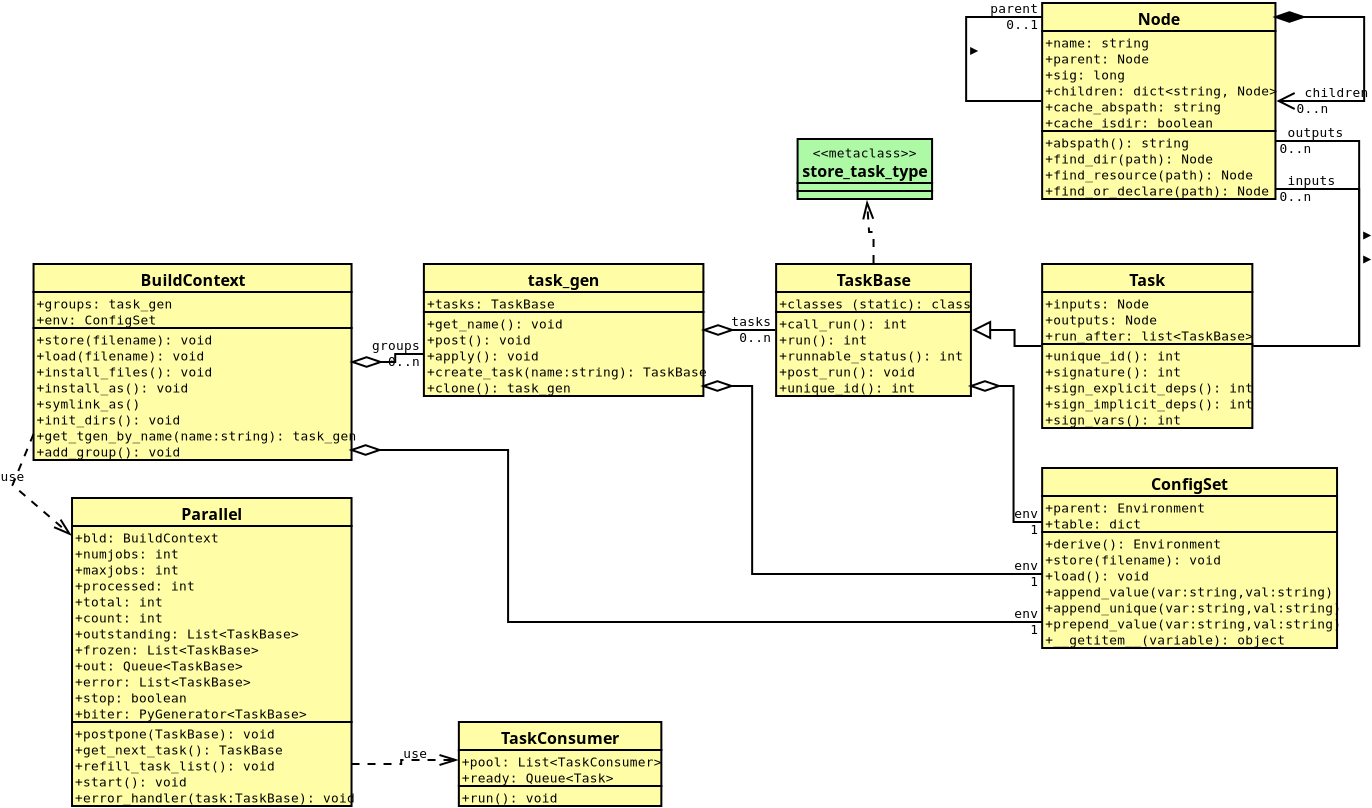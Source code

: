 <?xml version="1.0" encoding="UTF-8"?>
<dia:diagram xmlns:dia="http://www.lysator.liu.se/~alla/dia/">
  <dia:layer name="Fondo" visible="true" active="true">
	<dia:object type="UML - Class" version="0" id="O0">
	  <dia:attribute name="obj_pos">
		<dia:point val="10.873,5.55"/>
	  </dia:attribute>
	  <dia:attribute name="obj_bb">
		<dia:rectangle val="10.822,5.5;26.823,15.4"/>
	  </dia:attribute>
	  <dia:attribute name="elem_corner">
		<dia:point val="10.873,5.55"/>
	  </dia:attribute>
	  <dia:attribute name="elem_width">
		<dia:real val="15.9"/>
	  </dia:attribute>
	  <dia:attribute name="elem_height">
		<dia:real val="9.8"/>
	  </dia:attribute>
	  <dia:attribute name="name">
		<dia:string>#BuildContext#</dia:string>
	  </dia:attribute>
	  <dia:attribute name="stereotype">
		<dia:string>##</dia:string>
	  </dia:attribute>
	  <dia:attribute name="comment">
		<dia:string>##</dia:string>
	  </dia:attribute>
	  <dia:attribute name="abstract">
		<dia:boolean val="false"/>
	  </dia:attribute>
	  <dia:attribute name="suppress_attributes">
		<dia:boolean val="false"/>
	  </dia:attribute>
	  <dia:attribute name="suppress_operations">
		<dia:boolean val="false"/>
	  </dia:attribute>
	  <dia:attribute name="visible_attributes">
		<dia:boolean val="true"/>
	  </dia:attribute>
	  <dia:attribute name="visible_operations">
		<dia:boolean val="true"/>
	  </dia:attribute>
	  <dia:attribute name="visible_comments">
		<dia:boolean val="false"/>
	  </dia:attribute>
	  <dia:attribute name="wrap_operations">
		<dia:boolean val="true"/>
	  </dia:attribute>
	  <dia:attribute name="wrap_after_char">
		<dia:int val="40"/>
	  </dia:attribute>
	  <dia:attribute name="comment_line_length">
		<dia:int val="17"/>
	  </dia:attribute>
	  <dia:attribute name="comment_tagging">
		<dia:boolean val="false"/>
	  </dia:attribute>
	  <dia:attribute name="line_width">
		<dia:real val="0.1"/>
	  </dia:attribute>
	  <dia:attribute name="line_color">
		<dia:color val="#000000"/>
	  </dia:attribute>
	  <dia:attribute name="fill_color">
		<dia:color val="#fffea6"/>
	  </dia:attribute>
	  <dia:attribute name="text_color">
		<dia:color val="#000000"/>
	  </dia:attribute>
	  <dia:attribute name="normal_font">
		<dia:font family="monospace" style="0" name="Courier"/>
	  </dia:attribute>
	  <dia:attribute name="abstract_font">
		<dia:font family="monospace" style="88" name="Courier-BoldOblique"/>
	  </dia:attribute>
	  <dia:attribute name="polymorphic_font">
		<dia:font family="monospace" style="8" name="Courier-Oblique"/>
	  </dia:attribute>
	  <dia:attribute name="classname_font">
		<dia:font family="sans" style="80" name="Helvetica-Bold"/>
	  </dia:attribute>
	  <dia:attribute name="abstract_classname_font">
		<dia:font family="sans" style="88" name="Helvetica-BoldOblique"/>
	  </dia:attribute>
	  <dia:attribute name="comment_font">
		<dia:font family="sans" style="8" name="Helvetica-Oblique"/>
	  </dia:attribute>
	  <dia:attribute name="normal_font_height">
		<dia:real val="0.8"/>
	  </dia:attribute>
	  <dia:attribute name="polymorphic_font_height">
		<dia:real val="0.8"/>
	  </dia:attribute>
	  <dia:attribute name="abstract_font_height">
		<dia:real val="0.8"/>
	  </dia:attribute>
	  <dia:attribute name="classname_font_height">
		<dia:real val="1"/>
	  </dia:attribute>
	  <dia:attribute name="abstract_classname_font_height">
		<dia:real val="1"/>
	  </dia:attribute>
	  <dia:attribute name="comment_font_height">
		<dia:real val="0.7"/>
	  </dia:attribute>
	  <dia:attribute name="attributes">
		<dia:composite type="umlattribute">
		  <dia:attribute name="name">
			<dia:string>#groups#</dia:string>
		  </dia:attribute>
		  <dia:attribute name="type">
			<dia:string>#task_gen#</dia:string>
		  </dia:attribute>
		  <dia:attribute name="value">
			<dia:string>##</dia:string>
		  </dia:attribute>
		  <dia:attribute name="comment">
			<dia:string>##</dia:string>
		  </dia:attribute>
		  <dia:attribute name="visibility">
			<dia:enum val="0"/>
		  </dia:attribute>
		  <dia:attribute name="abstract">
			<dia:boolean val="false"/>
		  </dia:attribute>
		  <dia:attribute name="class_scope">
			<dia:boolean val="false"/>
		  </dia:attribute>
		</dia:composite>
		<dia:composite type="umlattribute">
		  <dia:attribute name="name">
			<dia:string>#env#</dia:string>
		  </dia:attribute>
		  <dia:attribute name="type">
			<dia:string>#ConfigSet#</dia:string>
		  </dia:attribute>
		  <dia:attribute name="value">
			<dia:string>##</dia:string>
		  </dia:attribute>
		  <dia:attribute name="comment">
			<dia:string>##</dia:string>
		  </dia:attribute>
		  <dia:attribute name="visibility">
			<dia:enum val="0"/>
		  </dia:attribute>
		  <dia:attribute name="abstract">
			<dia:boolean val="false"/>
		  </dia:attribute>
		  <dia:attribute name="class_scope">
			<dia:boolean val="false"/>
		  </dia:attribute>
		</dia:composite>
	  </dia:attribute>
	  <dia:attribute name="operations">
		<dia:composite type="umloperation">
		  <dia:attribute name="name">
			<dia:string>#store#</dia:string>
		  </dia:attribute>
		  <dia:attribute name="stereotype">
			<dia:string>##</dia:string>
		  </dia:attribute>
		  <dia:attribute name="type">
			<dia:string>#void#</dia:string>
		  </dia:attribute>
		  <dia:attribute name="visibility">
			<dia:enum val="0"/>
		  </dia:attribute>
		  <dia:attribute name="comment">
			<dia:string>##</dia:string>
		  </dia:attribute>
		  <dia:attribute name="abstract">
			<dia:boolean val="false"/>
		  </dia:attribute>
		  <dia:attribute name="inheritance_type">
			<dia:enum val="2"/>
		  </dia:attribute>
		  <dia:attribute name="query">
			<dia:boolean val="false"/>
		  </dia:attribute>
		  <dia:attribute name="class_scope">
			<dia:boolean val="false"/>
		  </dia:attribute>
		  <dia:attribute name="parameters">
			<dia:composite type="umlparameter">
			  <dia:attribute name="name">
				<dia:string>#filename#</dia:string>
			  </dia:attribute>
			  <dia:attribute name="type">
				<dia:string>##</dia:string>
			  </dia:attribute>
			  <dia:attribute name="value">
				<dia:string>##</dia:string>
			  </dia:attribute>
			  <dia:attribute name="comment">
				<dia:string>##</dia:string>
			  </dia:attribute>
			  <dia:attribute name="kind">
				<dia:enum val="0"/>
			  </dia:attribute>
			</dia:composite>
		  </dia:attribute>
		</dia:composite>
		<dia:composite type="umloperation">
		  <dia:attribute name="name">
			<dia:string>#load#</dia:string>
		  </dia:attribute>
		  <dia:attribute name="stereotype">
			<dia:string>##</dia:string>
		  </dia:attribute>
		  <dia:attribute name="type">
			<dia:string>#void#</dia:string>
		  </dia:attribute>
		  <dia:attribute name="visibility">
			<dia:enum val="0"/>
		  </dia:attribute>
		  <dia:attribute name="comment">
			<dia:string>##</dia:string>
		  </dia:attribute>
		  <dia:attribute name="abstract">
			<dia:boolean val="false"/>
		  </dia:attribute>
		  <dia:attribute name="inheritance_type">
			<dia:enum val="2"/>
		  </dia:attribute>
		  <dia:attribute name="query">
			<dia:boolean val="false"/>
		  </dia:attribute>
		  <dia:attribute name="class_scope">
			<dia:boolean val="false"/>
		  </dia:attribute>
		  <dia:attribute name="parameters">
			<dia:composite type="umlparameter">
			  <dia:attribute name="name">
				<dia:string>#filename#</dia:string>
			  </dia:attribute>
			  <dia:attribute name="type">
				<dia:string>##</dia:string>
			  </dia:attribute>
			  <dia:attribute name="value">
				<dia:string>##</dia:string>
			  </dia:attribute>
			  <dia:attribute name="comment">
				<dia:string>##</dia:string>
			  </dia:attribute>
			  <dia:attribute name="kind">
				<dia:enum val="0"/>
			  </dia:attribute>
			</dia:composite>
		  </dia:attribute>
		</dia:composite>
		<dia:composite type="umloperation">
		  <dia:attribute name="name">
			<dia:string>#install_files#</dia:string>
		  </dia:attribute>
		  <dia:attribute name="stereotype">
			<dia:string>##</dia:string>
		  </dia:attribute>
		  <dia:attribute name="type">
			<dia:string>#void#</dia:string>
		  </dia:attribute>
		  <dia:attribute name="visibility">
			<dia:enum val="0"/>
		  </dia:attribute>
		  <dia:attribute name="comment">
			<dia:string>##</dia:string>
		  </dia:attribute>
		  <dia:attribute name="abstract">
			<dia:boolean val="false"/>
		  </dia:attribute>
		  <dia:attribute name="inheritance_type">
			<dia:enum val="2"/>
		  </dia:attribute>
		  <dia:attribute name="query">
			<dia:boolean val="false"/>
		  </dia:attribute>
		  <dia:attribute name="class_scope">
			<dia:boolean val="false"/>
		  </dia:attribute>
		  <dia:attribute name="parameters"/>
		</dia:composite>
		<dia:composite type="umloperation">
		  <dia:attribute name="name">
			<dia:string>#install_as#</dia:string>
		  </dia:attribute>
		  <dia:attribute name="stereotype">
			<dia:string>##</dia:string>
		  </dia:attribute>
		  <dia:attribute name="type">
			<dia:string>#void#</dia:string>
		  </dia:attribute>
		  <dia:attribute name="visibility">
			<dia:enum val="0"/>
		  </dia:attribute>
		  <dia:attribute name="comment">
			<dia:string>##</dia:string>
		  </dia:attribute>
		  <dia:attribute name="abstract">
			<dia:boolean val="false"/>
		  </dia:attribute>
		  <dia:attribute name="inheritance_type">
			<dia:enum val="2"/>
		  </dia:attribute>
		  <dia:attribute name="query">
			<dia:boolean val="false"/>
		  </dia:attribute>
		  <dia:attribute name="class_scope">
			<dia:boolean val="false"/>
		  </dia:attribute>
		  <dia:attribute name="parameters"/>
		</dia:composite>
		<dia:composite type="umloperation">
		  <dia:attribute name="name">
			<dia:string>#symlink_as#</dia:string>
		  </dia:attribute>
		  <dia:attribute name="stereotype">
			<dia:string>##</dia:string>
		  </dia:attribute>
		  <dia:attribute name="type">
			<dia:string>##</dia:string>
		  </dia:attribute>
		  <dia:attribute name="visibility">
			<dia:enum val="0"/>
		  </dia:attribute>
		  <dia:attribute name="comment">
			<dia:string>##</dia:string>
		  </dia:attribute>
		  <dia:attribute name="abstract">
			<dia:boolean val="false"/>
		  </dia:attribute>
		  <dia:attribute name="inheritance_type">
			<dia:enum val="2"/>
		  </dia:attribute>
		  <dia:attribute name="query">
			<dia:boolean val="false"/>
		  </dia:attribute>
		  <dia:attribute name="class_scope">
			<dia:boolean val="false"/>
		  </dia:attribute>
		  <dia:attribute name="parameters"/>
		</dia:composite>
		<dia:composite type="umloperation">
		  <dia:attribute name="name">
			<dia:string>#init_dirs#</dia:string>
		  </dia:attribute>
		  <dia:attribute name="stereotype">
			<dia:string>##</dia:string>
		  </dia:attribute>
		  <dia:attribute name="type">
			<dia:string>#void#</dia:string>
		  </dia:attribute>
		  <dia:attribute name="visibility">
			<dia:enum val="0"/>
		  </dia:attribute>
		  <dia:attribute name="comment">
			<dia:string>##</dia:string>
		  </dia:attribute>
		  <dia:attribute name="abstract">
			<dia:boolean val="false"/>
		  </dia:attribute>
		  <dia:attribute name="inheritance_type">
			<dia:enum val="2"/>
		  </dia:attribute>
		  <dia:attribute name="query">
			<dia:boolean val="false"/>
		  </dia:attribute>
		  <dia:attribute name="class_scope">
			<dia:boolean val="false"/>
		  </dia:attribute>
		  <dia:attribute name="parameters"/>
		</dia:composite>
		<dia:composite type="umloperation">
		  <dia:attribute name="name">
			<dia:string>#get_tgen_by_name#</dia:string>
		  </dia:attribute>
		  <dia:attribute name="stereotype">
			<dia:string>##</dia:string>
		  </dia:attribute>
		  <dia:attribute name="type">
			<dia:string>#task_gen#</dia:string>
		  </dia:attribute>
		  <dia:attribute name="visibility">
			<dia:enum val="0"/>
		  </dia:attribute>
		  <dia:attribute name="comment">
			<dia:string>##</dia:string>
		  </dia:attribute>
		  <dia:attribute name="abstract">
			<dia:boolean val="false"/>
		  </dia:attribute>
		  <dia:attribute name="inheritance_type">
			<dia:enum val="2"/>
		  </dia:attribute>
		  <dia:attribute name="query">
			<dia:boolean val="false"/>
		  </dia:attribute>
		  <dia:attribute name="class_scope">
			<dia:boolean val="false"/>
		  </dia:attribute>
		  <dia:attribute name="parameters">
			<dia:composite type="umlparameter">
			  <dia:attribute name="name">
				<dia:string>#name#</dia:string>
			  </dia:attribute>
			  <dia:attribute name="type">
				<dia:string>#string#</dia:string>
			  </dia:attribute>
			  <dia:attribute name="value">
				<dia:string>##</dia:string>
			  </dia:attribute>
			  <dia:attribute name="comment">
				<dia:string>##</dia:string>
			  </dia:attribute>
			  <dia:attribute name="kind">
				<dia:enum val="0"/>
			  </dia:attribute>
			</dia:composite>
		  </dia:attribute>
		</dia:composite>
		<dia:composite type="umloperation">
		  <dia:attribute name="name">
			<dia:string>#add_group#</dia:string>
		  </dia:attribute>
		  <dia:attribute name="stereotype">
			<dia:string>##</dia:string>
		  </dia:attribute>
		  <dia:attribute name="type">
			<dia:string>#void#</dia:string>
		  </dia:attribute>
		  <dia:attribute name="visibility">
			<dia:enum val="0"/>
		  </dia:attribute>
		  <dia:attribute name="comment">
			<dia:string>##</dia:string>
		  </dia:attribute>
		  <dia:attribute name="abstract">
			<dia:boolean val="false"/>
		  </dia:attribute>
		  <dia:attribute name="inheritance_type">
			<dia:enum val="2"/>
		  </dia:attribute>
		  <dia:attribute name="query">
			<dia:boolean val="false"/>
		  </dia:attribute>
		  <dia:attribute name="class_scope">
			<dia:boolean val="false"/>
		  </dia:attribute>
		  <dia:attribute name="parameters"/>
		</dia:composite>
	  </dia:attribute>
	  <dia:attribute name="template">
		<dia:boolean val="false"/>
	  </dia:attribute>
	  <dia:attribute name="templates"/>
	</dia:object>
	<dia:object type="UML - Class" version="0" id="O1">
	  <dia:attribute name="obj_pos">
		<dia:point val="61.303,15.75"/>
	  </dia:attribute>
	  <dia:attribute name="obj_bb">
		<dia:rectangle val="61.253,15.7;76.098,24.8"/>
	  </dia:attribute>
	  <dia:attribute name="elem_corner">
		<dia:point val="61.303,15.75"/>
	  </dia:attribute>
	  <dia:attribute name="elem_width">
		<dia:real val="14.745"/>
	  </dia:attribute>
	  <dia:attribute name="elem_height">
		<dia:real val="9"/>
	  </dia:attribute>
	  <dia:attribute name="name">
		<dia:string>#ConfigSet#</dia:string>
	  </dia:attribute>
	  <dia:attribute name="stereotype">
		<dia:string>##</dia:string>
	  </dia:attribute>
	  <dia:attribute name="comment">
		<dia:string>##</dia:string>
	  </dia:attribute>
	  <dia:attribute name="abstract">
		<dia:boolean val="false"/>
	  </dia:attribute>
	  <dia:attribute name="suppress_attributes">
		<dia:boolean val="false"/>
	  </dia:attribute>
	  <dia:attribute name="suppress_operations">
		<dia:boolean val="false"/>
	  </dia:attribute>
	  <dia:attribute name="visible_attributes">
		<dia:boolean val="true"/>
	  </dia:attribute>
	  <dia:attribute name="visible_operations">
		<dia:boolean val="true"/>
	  </dia:attribute>
	  <dia:attribute name="visible_comments">
		<dia:boolean val="false"/>
	  </dia:attribute>
	  <dia:attribute name="wrap_operations">
		<dia:boolean val="true"/>
	  </dia:attribute>
	  <dia:attribute name="wrap_after_char">
		<dia:int val="40"/>
	  </dia:attribute>
	  <dia:attribute name="comment_line_length">
		<dia:int val="17"/>
	  </dia:attribute>
	  <dia:attribute name="comment_tagging">
		<dia:boolean val="false"/>
	  </dia:attribute>
	  <dia:attribute name="line_width">
		<dia:real val="0.1"/>
	  </dia:attribute>
	  <dia:attribute name="line_color">
		<dia:color val="#000000"/>
	  </dia:attribute>
	  <dia:attribute name="fill_color">
		<dia:color val="#fffea6"/>
	  </dia:attribute>
	  <dia:attribute name="text_color">
		<dia:color val="#000000"/>
	  </dia:attribute>
	  <dia:attribute name="normal_font">
		<dia:font family="monospace" style="0" name="Courier"/>
	  </dia:attribute>
	  <dia:attribute name="abstract_font">
		<dia:font family="monospace" style="88" name="Courier-BoldOblique"/>
	  </dia:attribute>
	  <dia:attribute name="polymorphic_font">
		<dia:font family="monospace" style="8" name="Courier-Oblique"/>
	  </dia:attribute>
	  <dia:attribute name="classname_font">
		<dia:font family="sans" style="80" name="Helvetica-Bold"/>
	  </dia:attribute>
	  <dia:attribute name="abstract_classname_font">
		<dia:font family="sans" style="88" name="Helvetica-BoldOblique"/>
	  </dia:attribute>
	  <dia:attribute name="comment_font">
		<dia:font family="sans" style="8" name="Helvetica-Oblique"/>
	  </dia:attribute>
	  <dia:attribute name="normal_font_height">
		<dia:real val="0.8"/>
	  </dia:attribute>
	  <dia:attribute name="polymorphic_font_height">
		<dia:real val="0.8"/>
	  </dia:attribute>
	  <dia:attribute name="abstract_font_height">
		<dia:real val="0.8"/>
	  </dia:attribute>
	  <dia:attribute name="classname_font_height">
		<dia:real val="1"/>
	  </dia:attribute>
	  <dia:attribute name="abstract_classname_font_height">
		<dia:real val="1"/>
	  </dia:attribute>
	  <dia:attribute name="comment_font_height">
		<dia:real val="0.7"/>
	  </dia:attribute>
	  <dia:attribute name="attributes">
		<dia:composite type="umlattribute">
		  <dia:attribute name="name">
			<dia:string>#parent#</dia:string>
		  </dia:attribute>
		  <dia:attribute name="type">
			<dia:string>#Environment#</dia:string>
		  </dia:attribute>
		  <dia:attribute name="value">
			<dia:string>##</dia:string>
		  </dia:attribute>
		  <dia:attribute name="comment">
			<dia:string>##</dia:string>
		  </dia:attribute>
		  <dia:attribute name="visibility">
			<dia:enum val="0"/>
		  </dia:attribute>
		  <dia:attribute name="abstract">
			<dia:boolean val="false"/>
		  </dia:attribute>
		  <dia:attribute name="class_scope">
			<dia:boolean val="false"/>
		  </dia:attribute>
		</dia:composite>
		<dia:composite type="umlattribute">
		  <dia:attribute name="name">
			<dia:string>#table#</dia:string>
		  </dia:attribute>
		  <dia:attribute name="type">
			<dia:string>#dict#</dia:string>
		  </dia:attribute>
		  <dia:attribute name="value">
			<dia:string>##</dia:string>
		  </dia:attribute>
		  <dia:attribute name="comment">
			<dia:string>##</dia:string>
		  </dia:attribute>
		  <dia:attribute name="visibility">
			<dia:enum val="0"/>
		  </dia:attribute>
		  <dia:attribute name="abstract">
			<dia:boolean val="false"/>
		  </dia:attribute>
		  <dia:attribute name="class_scope">
			<dia:boolean val="false"/>
		  </dia:attribute>
		</dia:composite>
	  </dia:attribute>
	  <dia:attribute name="operations">
		<dia:composite type="umloperation">
		  <dia:attribute name="name">
			<dia:string>#derive#</dia:string>
		  </dia:attribute>
		  <dia:attribute name="stereotype">
			<dia:string>##</dia:string>
		  </dia:attribute>
		  <dia:attribute name="type">
			<dia:string>#Environment#</dia:string>
		  </dia:attribute>
		  <dia:attribute name="visibility">
			<dia:enum val="0"/>
		  </dia:attribute>
		  <dia:attribute name="comment">
			<dia:string>##</dia:string>
		  </dia:attribute>
		  <dia:attribute name="abstract">
			<dia:boolean val="false"/>
		  </dia:attribute>
		  <dia:attribute name="inheritance_type">
			<dia:enum val="2"/>
		  </dia:attribute>
		  <dia:attribute name="query">
			<dia:boolean val="false"/>
		  </dia:attribute>
		  <dia:attribute name="class_scope">
			<dia:boolean val="false"/>
		  </dia:attribute>
		  <dia:attribute name="parameters"/>
		</dia:composite>
		<dia:composite type="umloperation">
		  <dia:attribute name="name">
			<dia:string>#store#</dia:string>
		  </dia:attribute>
		  <dia:attribute name="stereotype">
			<dia:string>##</dia:string>
		  </dia:attribute>
		  <dia:attribute name="type">
			<dia:string>#void#</dia:string>
		  </dia:attribute>
		  <dia:attribute name="visibility">
			<dia:enum val="0"/>
		  </dia:attribute>
		  <dia:attribute name="comment">
			<dia:string>##</dia:string>
		  </dia:attribute>
		  <dia:attribute name="abstract">
			<dia:boolean val="false"/>
		  </dia:attribute>
		  <dia:attribute name="inheritance_type">
			<dia:enum val="2"/>
		  </dia:attribute>
		  <dia:attribute name="query">
			<dia:boolean val="false"/>
		  </dia:attribute>
		  <dia:attribute name="class_scope">
			<dia:boolean val="false"/>
		  </dia:attribute>
		  <dia:attribute name="parameters">
			<dia:composite type="umlparameter">
			  <dia:attribute name="name">
				<dia:string>#filename#</dia:string>
			  </dia:attribute>
			  <dia:attribute name="type">
				<dia:string>##</dia:string>
			  </dia:attribute>
			  <dia:attribute name="value">
				<dia:string>##</dia:string>
			  </dia:attribute>
			  <dia:attribute name="comment">
				<dia:string>##</dia:string>
			  </dia:attribute>
			  <dia:attribute name="kind">
				<dia:enum val="0"/>
			  </dia:attribute>
			</dia:composite>
		  </dia:attribute>
		</dia:composite>
		<dia:composite type="umloperation">
		  <dia:attribute name="name">
			<dia:string>#load#</dia:string>
		  </dia:attribute>
		  <dia:attribute name="stereotype">
			<dia:string>##</dia:string>
		  </dia:attribute>
		  <dia:attribute name="type">
			<dia:string>#void#</dia:string>
		  </dia:attribute>
		  <dia:attribute name="visibility">
			<dia:enum val="0"/>
		  </dia:attribute>
		  <dia:attribute name="comment">
			<dia:string>##</dia:string>
		  </dia:attribute>
		  <dia:attribute name="abstract">
			<dia:boolean val="false"/>
		  </dia:attribute>
		  <dia:attribute name="inheritance_type">
			<dia:enum val="2"/>
		  </dia:attribute>
		  <dia:attribute name="query">
			<dia:boolean val="false"/>
		  </dia:attribute>
		  <dia:attribute name="class_scope">
			<dia:boolean val="false"/>
		  </dia:attribute>
		  <dia:attribute name="parameters"/>
		</dia:composite>
		<dia:composite type="umloperation">
		  <dia:attribute name="name">
			<dia:string>#append_value#</dia:string>
		  </dia:attribute>
		  <dia:attribute name="stereotype">
			<dia:string>##</dia:string>
		  </dia:attribute>
		  <dia:attribute name="type">
			<dia:string>##</dia:string>
		  </dia:attribute>
		  <dia:attribute name="visibility">
			<dia:enum val="0"/>
		  </dia:attribute>
		  <dia:attribute name="comment">
			<dia:string>##</dia:string>
		  </dia:attribute>
		  <dia:attribute name="abstract">
			<dia:boolean val="false"/>
		  </dia:attribute>
		  <dia:attribute name="inheritance_type">
			<dia:enum val="2"/>
		  </dia:attribute>
		  <dia:attribute name="query">
			<dia:boolean val="false"/>
		  </dia:attribute>
		  <dia:attribute name="class_scope">
			<dia:boolean val="false"/>
		  </dia:attribute>
		  <dia:attribute name="parameters">
			<dia:composite type="umlparameter">
			  <dia:attribute name="name">
				<dia:string>#var#</dia:string>
			  </dia:attribute>
			  <dia:attribute name="type">
				<dia:string>#string#</dia:string>
			  </dia:attribute>
			  <dia:attribute name="value">
				<dia:string>##</dia:string>
			  </dia:attribute>
			  <dia:attribute name="comment">
				<dia:string>##</dia:string>
			  </dia:attribute>
			  <dia:attribute name="kind">
				<dia:enum val="0"/>
			  </dia:attribute>
			</dia:composite>
			<dia:composite type="umlparameter">
			  <dia:attribute name="name">
				<dia:string>#val#</dia:string>
			  </dia:attribute>
			  <dia:attribute name="type">
				<dia:string>#string#</dia:string>
			  </dia:attribute>
			  <dia:attribute name="value">
				<dia:string>##</dia:string>
			  </dia:attribute>
			  <dia:attribute name="comment">
				<dia:string>##</dia:string>
			  </dia:attribute>
			  <dia:attribute name="kind">
				<dia:enum val="0"/>
			  </dia:attribute>
			</dia:composite>
		  </dia:attribute>
		</dia:composite>
		<dia:composite type="umloperation">
		  <dia:attribute name="name">
			<dia:string>#append_unique#</dia:string>
		  </dia:attribute>
		  <dia:attribute name="stereotype">
			<dia:string>##</dia:string>
		  </dia:attribute>
		  <dia:attribute name="type">
			<dia:string>##</dia:string>
		  </dia:attribute>
		  <dia:attribute name="visibility">
			<dia:enum val="0"/>
		  </dia:attribute>
		  <dia:attribute name="comment">
			<dia:string>##</dia:string>
		  </dia:attribute>
		  <dia:attribute name="abstract">
			<dia:boolean val="false"/>
		  </dia:attribute>
		  <dia:attribute name="inheritance_type">
			<dia:enum val="2"/>
		  </dia:attribute>
		  <dia:attribute name="query">
			<dia:boolean val="false"/>
		  </dia:attribute>
		  <dia:attribute name="class_scope">
			<dia:boolean val="false"/>
		  </dia:attribute>
		  <dia:attribute name="parameters">
			<dia:composite type="umlparameter">
			  <dia:attribute name="name">
				<dia:string>#var#</dia:string>
			  </dia:attribute>
			  <dia:attribute name="type">
				<dia:string>#string#</dia:string>
			  </dia:attribute>
			  <dia:attribute name="value">
				<dia:string>##</dia:string>
			  </dia:attribute>
			  <dia:attribute name="comment">
				<dia:string>##</dia:string>
			  </dia:attribute>
			  <dia:attribute name="kind">
				<dia:enum val="0"/>
			  </dia:attribute>
			</dia:composite>
			<dia:composite type="umlparameter">
			  <dia:attribute name="name">
				<dia:string>#val#</dia:string>
			  </dia:attribute>
			  <dia:attribute name="type">
				<dia:string>#string#</dia:string>
			  </dia:attribute>
			  <dia:attribute name="value">
				<dia:string>##</dia:string>
			  </dia:attribute>
			  <dia:attribute name="comment">
				<dia:string>##</dia:string>
			  </dia:attribute>
			  <dia:attribute name="kind">
				<dia:enum val="0"/>
			  </dia:attribute>
			</dia:composite>
		  </dia:attribute>
		</dia:composite>
		<dia:composite type="umloperation">
		  <dia:attribute name="name">
			<dia:string>#prepend_value#</dia:string>
		  </dia:attribute>
		  <dia:attribute name="stereotype">
			<dia:string>##</dia:string>
		  </dia:attribute>
		  <dia:attribute name="type">
			<dia:string>##</dia:string>
		  </dia:attribute>
		  <dia:attribute name="visibility">
			<dia:enum val="0"/>
		  </dia:attribute>
		  <dia:attribute name="comment">
			<dia:string>##</dia:string>
		  </dia:attribute>
		  <dia:attribute name="abstract">
			<dia:boolean val="false"/>
		  </dia:attribute>
		  <dia:attribute name="inheritance_type">
			<dia:enum val="2"/>
		  </dia:attribute>
		  <dia:attribute name="query">
			<dia:boolean val="false"/>
		  </dia:attribute>
		  <dia:attribute name="class_scope">
			<dia:boolean val="false"/>
		  </dia:attribute>
		  <dia:attribute name="parameters">
			<dia:composite type="umlparameter">
			  <dia:attribute name="name">
				<dia:string>#var#</dia:string>
			  </dia:attribute>
			  <dia:attribute name="type">
				<dia:string>#string#</dia:string>
			  </dia:attribute>
			  <dia:attribute name="value">
				<dia:string>##</dia:string>
			  </dia:attribute>
			  <dia:attribute name="comment">
				<dia:string>##</dia:string>
			  </dia:attribute>
			  <dia:attribute name="kind">
				<dia:enum val="0"/>
			  </dia:attribute>
			</dia:composite>
			<dia:composite type="umlparameter">
			  <dia:attribute name="name">
				<dia:string>#val#</dia:string>
			  </dia:attribute>
			  <dia:attribute name="type">
				<dia:string>#string#</dia:string>
			  </dia:attribute>
			  <dia:attribute name="value">
				<dia:string>##</dia:string>
			  </dia:attribute>
			  <dia:attribute name="comment">
				<dia:string>##</dia:string>
			  </dia:attribute>
			  <dia:attribute name="kind">
				<dia:enum val="0"/>
			  </dia:attribute>
			</dia:composite>
		  </dia:attribute>
		</dia:composite>
		<dia:composite type="umloperation">
		  <dia:attribute name="name">
			<dia:string>#__getitem__#</dia:string>
		  </dia:attribute>
		  <dia:attribute name="stereotype">
			<dia:string>##</dia:string>
		  </dia:attribute>
		  <dia:attribute name="type">
			<dia:string>#object#</dia:string>
		  </dia:attribute>
		  <dia:attribute name="visibility">
			<dia:enum val="0"/>
		  </dia:attribute>
		  <dia:attribute name="comment">
			<dia:string>##</dia:string>
		  </dia:attribute>
		  <dia:attribute name="abstract">
			<dia:boolean val="false"/>
		  </dia:attribute>
		  <dia:attribute name="inheritance_type">
			<dia:enum val="2"/>
		  </dia:attribute>
		  <dia:attribute name="query">
			<dia:boolean val="false"/>
		  </dia:attribute>
		  <dia:attribute name="class_scope">
			<dia:boolean val="false"/>
		  </dia:attribute>
		  <dia:attribute name="parameters">
			<dia:composite type="umlparameter">
			  <dia:attribute name="name">
				<dia:string>#variable#</dia:string>
			  </dia:attribute>
			  <dia:attribute name="type">
				<dia:string>##</dia:string>
			  </dia:attribute>
			  <dia:attribute name="value">
				<dia:string>##</dia:string>
			  </dia:attribute>
			  <dia:attribute name="comment">
				<dia:string>##</dia:string>
			  </dia:attribute>
			  <dia:attribute name="kind">
				<dia:enum val="0"/>
			  </dia:attribute>
			</dia:composite>
		  </dia:attribute>
		</dia:composite>
	  </dia:attribute>
	  <dia:attribute name="template">
		<dia:boolean val="false"/>
	  </dia:attribute>
	  <dia:attribute name="templates"/>
	</dia:object>
	<dia:object type="UML - Class" version="0" id="O2">
	  <dia:attribute name="obj_pos">
		<dia:point val="30.39,5.55"/>
	  </dia:attribute>
	  <dia:attribute name="obj_bb">
		<dia:rectangle val="30.34,5.5;44.415,12.2"/>
	  </dia:attribute>
	  <dia:attribute name="elem_corner">
		<dia:point val="30.39,5.55"/>
	  </dia:attribute>
	  <dia:attribute name="elem_width">
		<dia:real val="13.975"/>
	  </dia:attribute>
	  <dia:attribute name="elem_height">
		<dia:real val="6.6"/>
	  </dia:attribute>
	  <dia:attribute name="name">
		<dia:string>#task_gen#</dia:string>
	  </dia:attribute>
	  <dia:attribute name="stereotype">
		<dia:string>##</dia:string>
	  </dia:attribute>
	  <dia:attribute name="comment">
		<dia:string>##</dia:string>
	  </dia:attribute>
	  <dia:attribute name="abstract">
		<dia:boolean val="false"/>
	  </dia:attribute>
	  <dia:attribute name="suppress_attributes">
		<dia:boolean val="false"/>
	  </dia:attribute>
	  <dia:attribute name="suppress_operations">
		<dia:boolean val="false"/>
	  </dia:attribute>
	  <dia:attribute name="visible_attributes">
		<dia:boolean val="true"/>
	  </dia:attribute>
	  <dia:attribute name="visible_operations">
		<dia:boolean val="true"/>
	  </dia:attribute>
	  <dia:attribute name="visible_comments">
		<dia:boolean val="false"/>
	  </dia:attribute>
	  <dia:attribute name="wrap_operations">
		<dia:boolean val="true"/>
	  </dia:attribute>
	  <dia:attribute name="wrap_after_char">
		<dia:int val="40"/>
	  </dia:attribute>
	  <dia:attribute name="comment_line_length">
		<dia:int val="17"/>
	  </dia:attribute>
	  <dia:attribute name="comment_tagging">
		<dia:boolean val="false"/>
	  </dia:attribute>
	  <dia:attribute name="line_width">
		<dia:real val="0.1"/>
	  </dia:attribute>
	  <dia:attribute name="line_color">
		<dia:color val="#000000"/>
	  </dia:attribute>
	  <dia:attribute name="fill_color">
		<dia:color val="#fffea6"/>
	  </dia:attribute>
	  <dia:attribute name="text_color">
		<dia:color val="#000000"/>
	  </dia:attribute>
	  <dia:attribute name="normal_font">
		<dia:font family="monospace" style="0" name="Courier"/>
	  </dia:attribute>
	  <dia:attribute name="abstract_font">
		<dia:font family="monospace" style="88" name="Courier-BoldOblique"/>
	  </dia:attribute>
	  <dia:attribute name="polymorphic_font">
		<dia:font family="monospace" style="8" name="Courier-Oblique"/>
	  </dia:attribute>
	  <dia:attribute name="classname_font">
		<dia:font family="sans" style="80" name="Helvetica-Bold"/>
	  </dia:attribute>
	  <dia:attribute name="abstract_classname_font">
		<dia:font family="sans" style="88" name="Helvetica-BoldOblique"/>
	  </dia:attribute>
	  <dia:attribute name="comment_font">
		<dia:font family="sans" style="8" name="Helvetica-Oblique"/>
	  </dia:attribute>
	  <dia:attribute name="normal_font_height">
		<dia:real val="0.8"/>
	  </dia:attribute>
	  <dia:attribute name="polymorphic_font_height">
		<dia:real val="0.8"/>
	  </dia:attribute>
	  <dia:attribute name="abstract_font_height">
		<dia:real val="0.8"/>
	  </dia:attribute>
	  <dia:attribute name="classname_font_height">
		<dia:real val="1"/>
	  </dia:attribute>
	  <dia:attribute name="abstract_classname_font_height">
		<dia:real val="1"/>
	  </dia:attribute>
	  <dia:attribute name="comment_font_height">
		<dia:real val="0.7"/>
	  </dia:attribute>
	  <dia:attribute name="attributes">
		<dia:composite type="umlattribute">
		  <dia:attribute name="name">
			<dia:string>#tasks#</dia:string>
		  </dia:attribute>
		  <dia:attribute name="type">
			<dia:string>#TaskBase#</dia:string>
		  </dia:attribute>
		  <dia:attribute name="value">
			<dia:string>##</dia:string>
		  </dia:attribute>
		  <dia:attribute name="comment">
			<dia:string>##</dia:string>
		  </dia:attribute>
		  <dia:attribute name="visibility">
			<dia:enum val="0"/>
		  </dia:attribute>
		  <dia:attribute name="abstract">
			<dia:boolean val="false"/>
		  </dia:attribute>
		  <dia:attribute name="class_scope">
			<dia:boolean val="false"/>
		  </dia:attribute>
		</dia:composite>
	  </dia:attribute>
	  <dia:attribute name="operations">
		<dia:composite type="umloperation">
		  <dia:attribute name="name">
			<dia:string>#get_name#</dia:string>
		  </dia:attribute>
		  <dia:attribute name="stereotype">
			<dia:string>##</dia:string>
		  </dia:attribute>
		  <dia:attribute name="type">
			<dia:string>#void#</dia:string>
		  </dia:attribute>
		  <dia:attribute name="visibility">
			<dia:enum val="0"/>
		  </dia:attribute>
		  <dia:attribute name="comment">
			<dia:string>##</dia:string>
		  </dia:attribute>
		  <dia:attribute name="abstract">
			<dia:boolean val="false"/>
		  </dia:attribute>
		  <dia:attribute name="inheritance_type">
			<dia:enum val="2"/>
		  </dia:attribute>
		  <dia:attribute name="query">
			<dia:boolean val="false"/>
		  </dia:attribute>
		  <dia:attribute name="class_scope">
			<dia:boolean val="false"/>
		  </dia:attribute>
		  <dia:attribute name="parameters"/>
		</dia:composite>
		<dia:composite type="umloperation">
		  <dia:attribute name="name">
			<dia:string>#post#</dia:string>
		  </dia:attribute>
		  <dia:attribute name="stereotype">
			<dia:string>##</dia:string>
		  </dia:attribute>
		  <dia:attribute name="type">
			<dia:string>#void#</dia:string>
		  </dia:attribute>
		  <dia:attribute name="visibility">
			<dia:enum val="0"/>
		  </dia:attribute>
		  <dia:attribute name="comment">
			<dia:string>##</dia:string>
		  </dia:attribute>
		  <dia:attribute name="abstract">
			<dia:boolean val="false"/>
		  </dia:attribute>
		  <dia:attribute name="inheritance_type">
			<dia:enum val="2"/>
		  </dia:attribute>
		  <dia:attribute name="query">
			<dia:boolean val="false"/>
		  </dia:attribute>
		  <dia:attribute name="class_scope">
			<dia:boolean val="false"/>
		  </dia:attribute>
		  <dia:attribute name="parameters"/>
		</dia:composite>
		<dia:composite type="umloperation">
		  <dia:attribute name="name">
			<dia:string>#apply#</dia:string>
		  </dia:attribute>
		  <dia:attribute name="stereotype">
			<dia:string>##</dia:string>
		  </dia:attribute>
		  <dia:attribute name="type">
			<dia:string>#void#</dia:string>
		  </dia:attribute>
		  <dia:attribute name="visibility">
			<dia:enum val="0"/>
		  </dia:attribute>
		  <dia:attribute name="comment">
			<dia:string>##</dia:string>
		  </dia:attribute>
		  <dia:attribute name="abstract">
			<dia:boolean val="false"/>
		  </dia:attribute>
		  <dia:attribute name="inheritance_type">
			<dia:enum val="2"/>
		  </dia:attribute>
		  <dia:attribute name="query">
			<dia:boolean val="false"/>
		  </dia:attribute>
		  <dia:attribute name="class_scope">
			<dia:boolean val="false"/>
		  </dia:attribute>
		  <dia:attribute name="parameters"/>
		</dia:composite>
		<dia:composite type="umloperation">
		  <dia:attribute name="name">
			<dia:string>#create_task#</dia:string>
		  </dia:attribute>
		  <dia:attribute name="stereotype">
			<dia:string>##</dia:string>
		  </dia:attribute>
		  <dia:attribute name="type">
			<dia:string>#TaskBase#</dia:string>
		  </dia:attribute>
		  <dia:attribute name="visibility">
			<dia:enum val="0"/>
		  </dia:attribute>
		  <dia:attribute name="comment">
			<dia:string>##</dia:string>
		  </dia:attribute>
		  <dia:attribute name="abstract">
			<dia:boolean val="false"/>
		  </dia:attribute>
		  <dia:attribute name="inheritance_type">
			<dia:enum val="2"/>
		  </dia:attribute>
		  <dia:attribute name="query">
			<dia:boolean val="false"/>
		  </dia:attribute>
		  <dia:attribute name="class_scope">
			<dia:boolean val="false"/>
		  </dia:attribute>
		  <dia:attribute name="parameters">
			<dia:composite type="umlparameter">
			  <dia:attribute name="name">
				<dia:string>#name#</dia:string>
			  </dia:attribute>
			  <dia:attribute name="type">
				<dia:string>#string#</dia:string>
			  </dia:attribute>
			  <dia:attribute name="value">
				<dia:string>##</dia:string>
			  </dia:attribute>
			  <dia:attribute name="comment">
				<dia:string>##</dia:string>
			  </dia:attribute>
			  <dia:attribute name="kind">
				<dia:enum val="0"/>
			  </dia:attribute>
			</dia:composite>
		  </dia:attribute>
		</dia:composite>
		<dia:composite type="umloperation">
		  <dia:attribute name="name">
			<dia:string>#clone#</dia:string>
		  </dia:attribute>
		  <dia:attribute name="stereotype">
			<dia:string>##</dia:string>
		  </dia:attribute>
		  <dia:attribute name="type">
			<dia:string>#task_gen#</dia:string>
		  </dia:attribute>
		  <dia:attribute name="visibility">
			<dia:enum val="0"/>
		  </dia:attribute>
		  <dia:attribute name="comment">
			<dia:string>##</dia:string>
		  </dia:attribute>
		  <dia:attribute name="abstract">
			<dia:boolean val="false"/>
		  </dia:attribute>
		  <dia:attribute name="inheritance_type">
			<dia:enum val="2"/>
		  </dia:attribute>
		  <dia:attribute name="query">
			<dia:boolean val="false"/>
		  </dia:attribute>
		  <dia:attribute name="class_scope">
			<dia:boolean val="false"/>
		  </dia:attribute>
		  <dia:attribute name="parameters"/>
		</dia:composite>
	  </dia:attribute>
	  <dia:attribute name="template">
		<dia:boolean val="false"/>
	  </dia:attribute>
	  <dia:attribute name="templates"/>
	</dia:object>
	<dia:object type="UML - Class" version="0" id="O3">
	  <dia:attribute name="obj_pos">
		<dia:point val="12.797,17.25"/>
	  </dia:attribute>
	  <dia:attribute name="obj_bb">
		<dia:rectangle val="12.748,17.2;26.823,32.7"/>
	  </dia:attribute>
	  <dia:attribute name="elem_corner">
		<dia:point val="12.797,17.25"/>
	  </dia:attribute>
	  <dia:attribute name="elem_width">
		<dia:real val="13.975"/>
	  </dia:attribute>
	  <dia:attribute name="elem_height">
		<dia:real val="15.4"/>
	  </dia:attribute>
	  <dia:attribute name="name">
		<dia:string>#Parallel#</dia:string>
	  </dia:attribute>
	  <dia:attribute name="stereotype">
		<dia:string>##</dia:string>
	  </dia:attribute>
	  <dia:attribute name="comment">
		<dia:string>##</dia:string>
	  </dia:attribute>
	  <dia:attribute name="abstract">
		<dia:boolean val="false"/>
	  </dia:attribute>
	  <dia:attribute name="suppress_attributes">
		<dia:boolean val="false"/>
	  </dia:attribute>
	  <dia:attribute name="suppress_operations">
		<dia:boolean val="false"/>
	  </dia:attribute>
	  <dia:attribute name="visible_attributes">
		<dia:boolean val="true"/>
	  </dia:attribute>
	  <dia:attribute name="visible_operations">
		<dia:boolean val="true"/>
	  </dia:attribute>
	  <dia:attribute name="visible_comments">
		<dia:boolean val="false"/>
	  </dia:attribute>
	  <dia:attribute name="wrap_operations">
		<dia:boolean val="true"/>
	  </dia:attribute>
	  <dia:attribute name="wrap_after_char">
		<dia:int val="40"/>
	  </dia:attribute>
	  <dia:attribute name="comment_line_length">
		<dia:int val="17"/>
	  </dia:attribute>
	  <dia:attribute name="comment_tagging">
		<dia:boolean val="false"/>
	  </dia:attribute>
	  <dia:attribute name="line_width">
		<dia:real val="0.1"/>
	  </dia:attribute>
	  <dia:attribute name="line_color">
		<dia:color val="#000000"/>
	  </dia:attribute>
	  <dia:attribute name="fill_color">
		<dia:color val="#fffea6"/>
	  </dia:attribute>
	  <dia:attribute name="text_color">
		<dia:color val="#000000"/>
	  </dia:attribute>
	  <dia:attribute name="normal_font">
		<dia:font family="monospace" style="0" name="Courier"/>
	  </dia:attribute>
	  <dia:attribute name="abstract_font">
		<dia:font family="monospace" style="88" name="Courier-BoldOblique"/>
	  </dia:attribute>
	  <dia:attribute name="polymorphic_font">
		<dia:font family="monospace" style="8" name="Courier-Oblique"/>
	  </dia:attribute>
	  <dia:attribute name="classname_font">
		<dia:font family="sans" style="80" name="Helvetica-Bold"/>
	  </dia:attribute>
	  <dia:attribute name="abstract_classname_font">
		<dia:font family="sans" style="88" name="Helvetica-BoldOblique"/>
	  </dia:attribute>
	  <dia:attribute name="comment_font">
		<dia:font family="sans" style="8" name="Helvetica-Oblique"/>
	  </dia:attribute>
	  <dia:attribute name="normal_font_height">
		<dia:real val="0.8"/>
	  </dia:attribute>
	  <dia:attribute name="polymorphic_font_height">
		<dia:real val="0.8"/>
	  </dia:attribute>
	  <dia:attribute name="abstract_font_height">
		<dia:real val="0.8"/>
	  </dia:attribute>
	  <dia:attribute name="classname_font_height">
		<dia:real val="1"/>
	  </dia:attribute>
	  <dia:attribute name="abstract_classname_font_height">
		<dia:real val="1"/>
	  </dia:attribute>
	  <dia:attribute name="comment_font_height">
		<dia:real val="0.7"/>
	  </dia:attribute>
	  <dia:attribute name="attributes">
		<dia:composite type="umlattribute">
		  <dia:attribute name="name">
			<dia:string>#bld#</dia:string>
		  </dia:attribute>
		  <dia:attribute name="type">
			<dia:string>#BuildContext#</dia:string>
		  </dia:attribute>
		  <dia:attribute name="value">
			<dia:string>##</dia:string>
		  </dia:attribute>
		  <dia:attribute name="comment">
			<dia:string>##</dia:string>
		  </dia:attribute>
		  <dia:attribute name="visibility">
			<dia:enum val="0"/>
		  </dia:attribute>
		  <dia:attribute name="abstract">
			<dia:boolean val="false"/>
		  </dia:attribute>
		  <dia:attribute name="class_scope">
			<dia:boolean val="false"/>
		  </dia:attribute>
		</dia:composite>
		<dia:composite type="umlattribute">
		  <dia:attribute name="name">
			<dia:string>#numjobs#</dia:string>
		  </dia:attribute>
		  <dia:attribute name="type">
			<dia:string>#int#</dia:string>
		  </dia:attribute>
		  <dia:attribute name="value">
			<dia:string>##</dia:string>
		  </dia:attribute>
		  <dia:attribute name="comment">
			<dia:string>##</dia:string>
		  </dia:attribute>
		  <dia:attribute name="visibility">
			<dia:enum val="0"/>
		  </dia:attribute>
		  <dia:attribute name="abstract">
			<dia:boolean val="false"/>
		  </dia:attribute>
		  <dia:attribute name="class_scope">
			<dia:boolean val="false"/>
		  </dia:attribute>
		</dia:composite>
		<dia:composite type="umlattribute">
		  <dia:attribute name="name">
			<dia:string>#maxjobs#</dia:string>
		  </dia:attribute>
		  <dia:attribute name="type">
			<dia:string>#int#</dia:string>
		  </dia:attribute>
		  <dia:attribute name="value">
			<dia:string>##</dia:string>
		  </dia:attribute>
		  <dia:attribute name="comment">
			<dia:string>##</dia:string>
		  </dia:attribute>
		  <dia:attribute name="visibility">
			<dia:enum val="0"/>
		  </dia:attribute>
		  <dia:attribute name="abstract">
			<dia:boolean val="false"/>
		  </dia:attribute>
		  <dia:attribute name="class_scope">
			<dia:boolean val="false"/>
		  </dia:attribute>
		</dia:composite>
		<dia:composite type="umlattribute">
		  <dia:attribute name="name">
			<dia:string>#processed#</dia:string>
		  </dia:attribute>
		  <dia:attribute name="type">
			<dia:string>#int#</dia:string>
		  </dia:attribute>
		  <dia:attribute name="value">
			<dia:string>##</dia:string>
		  </dia:attribute>
		  <dia:attribute name="comment">
			<dia:string>##</dia:string>
		  </dia:attribute>
		  <dia:attribute name="visibility">
			<dia:enum val="0"/>
		  </dia:attribute>
		  <dia:attribute name="abstract">
			<dia:boolean val="false"/>
		  </dia:attribute>
		  <dia:attribute name="class_scope">
			<dia:boolean val="false"/>
		  </dia:attribute>
		</dia:composite>
		<dia:composite type="umlattribute">
		  <dia:attribute name="name">
			<dia:string>#total#</dia:string>
		  </dia:attribute>
		  <dia:attribute name="type">
			<dia:string>#int#</dia:string>
		  </dia:attribute>
		  <dia:attribute name="value">
			<dia:string>##</dia:string>
		  </dia:attribute>
		  <dia:attribute name="comment">
			<dia:string>##</dia:string>
		  </dia:attribute>
		  <dia:attribute name="visibility">
			<dia:enum val="0"/>
		  </dia:attribute>
		  <dia:attribute name="abstract">
			<dia:boolean val="false"/>
		  </dia:attribute>
		  <dia:attribute name="class_scope">
			<dia:boolean val="false"/>
		  </dia:attribute>
		</dia:composite>
		<dia:composite type="umlattribute">
		  <dia:attribute name="name">
			<dia:string>#count#</dia:string>
		  </dia:attribute>
		  <dia:attribute name="type">
			<dia:string>#int#</dia:string>
		  </dia:attribute>
		  <dia:attribute name="value">
			<dia:string>##</dia:string>
		  </dia:attribute>
		  <dia:attribute name="comment">
			<dia:string>##</dia:string>
		  </dia:attribute>
		  <dia:attribute name="visibility">
			<dia:enum val="0"/>
		  </dia:attribute>
		  <dia:attribute name="abstract">
			<dia:boolean val="false"/>
		  </dia:attribute>
		  <dia:attribute name="class_scope">
			<dia:boolean val="false"/>
		  </dia:attribute>
		</dia:composite>
		<dia:composite type="umlattribute">
		  <dia:attribute name="name">
			<dia:string>#outstanding#</dia:string>
		  </dia:attribute>
		  <dia:attribute name="type">
			<dia:string>#List&lt;TaskBase&gt;#</dia:string>
		  </dia:attribute>
		  <dia:attribute name="value">
			<dia:string>##</dia:string>
		  </dia:attribute>
		  <dia:attribute name="comment">
			<dia:string>##</dia:string>
		  </dia:attribute>
		  <dia:attribute name="visibility">
			<dia:enum val="0"/>
		  </dia:attribute>
		  <dia:attribute name="abstract">
			<dia:boolean val="false"/>
		  </dia:attribute>
		  <dia:attribute name="class_scope">
			<dia:boolean val="false"/>
		  </dia:attribute>
		</dia:composite>
		<dia:composite type="umlattribute">
		  <dia:attribute name="name">
			<dia:string>#frozen#</dia:string>
		  </dia:attribute>
		  <dia:attribute name="type">
			<dia:string>#List&lt;TaskBase&gt;#</dia:string>
		  </dia:attribute>
		  <dia:attribute name="value">
			<dia:string>##</dia:string>
		  </dia:attribute>
		  <dia:attribute name="comment">
			<dia:string>##</dia:string>
		  </dia:attribute>
		  <dia:attribute name="visibility">
			<dia:enum val="0"/>
		  </dia:attribute>
		  <dia:attribute name="abstract">
			<dia:boolean val="false"/>
		  </dia:attribute>
		  <dia:attribute name="class_scope">
			<dia:boolean val="false"/>
		  </dia:attribute>
		</dia:composite>
		<dia:composite type="umlattribute">
		  <dia:attribute name="name">
			<dia:string>#out#</dia:string>
		  </dia:attribute>
		  <dia:attribute name="type">
			<dia:string>#Queue&lt;TaskBase&gt;#</dia:string>
		  </dia:attribute>
		  <dia:attribute name="value">
			<dia:string>##</dia:string>
		  </dia:attribute>
		  <dia:attribute name="comment">
			<dia:string>##</dia:string>
		  </dia:attribute>
		  <dia:attribute name="visibility">
			<dia:enum val="0"/>
		  </dia:attribute>
		  <dia:attribute name="abstract">
			<dia:boolean val="false"/>
		  </dia:attribute>
		  <dia:attribute name="class_scope">
			<dia:boolean val="false"/>
		  </dia:attribute>
		</dia:composite>
		<dia:composite type="umlattribute">
		  <dia:attribute name="name">
			<dia:string>#error#</dia:string>
		  </dia:attribute>
		  <dia:attribute name="type">
			<dia:string>#List&lt;TaskBase&gt;#</dia:string>
		  </dia:attribute>
		  <dia:attribute name="value">
			<dia:string>##</dia:string>
		  </dia:attribute>
		  <dia:attribute name="comment">
			<dia:string>##</dia:string>
		  </dia:attribute>
		  <dia:attribute name="visibility">
			<dia:enum val="0"/>
		  </dia:attribute>
		  <dia:attribute name="abstract">
			<dia:boolean val="false"/>
		  </dia:attribute>
		  <dia:attribute name="class_scope">
			<dia:boolean val="false"/>
		  </dia:attribute>
		</dia:composite>
		<dia:composite type="umlattribute">
		  <dia:attribute name="name">
			<dia:string>#stop#</dia:string>
		  </dia:attribute>
		  <dia:attribute name="type">
			<dia:string>#boolean#</dia:string>
		  </dia:attribute>
		  <dia:attribute name="value">
			<dia:string>##</dia:string>
		  </dia:attribute>
		  <dia:attribute name="comment">
			<dia:string>##</dia:string>
		  </dia:attribute>
		  <dia:attribute name="visibility">
			<dia:enum val="0"/>
		  </dia:attribute>
		  <dia:attribute name="abstract">
			<dia:boolean val="false"/>
		  </dia:attribute>
		  <dia:attribute name="class_scope">
			<dia:boolean val="false"/>
		  </dia:attribute>
		</dia:composite>
		<dia:composite type="umlattribute">
		  <dia:attribute name="name">
			<dia:string>#biter#</dia:string>
		  </dia:attribute>
		  <dia:attribute name="type">
			<dia:string>#PyGenerator&lt;TaskBase&gt;#</dia:string>
		  </dia:attribute>
		  <dia:attribute name="value">
			<dia:string>##</dia:string>
		  </dia:attribute>
		  <dia:attribute name="comment">
			<dia:string>##</dia:string>
		  </dia:attribute>
		  <dia:attribute name="visibility">
			<dia:enum val="0"/>
		  </dia:attribute>
		  <dia:attribute name="abstract">
			<dia:boolean val="false"/>
		  </dia:attribute>
		  <dia:attribute name="class_scope">
			<dia:boolean val="false"/>
		  </dia:attribute>
		</dia:composite>
	  </dia:attribute>
	  <dia:attribute name="operations">
		<dia:composite type="umloperation">
		  <dia:attribute name="name">
			<dia:string>#postpone#</dia:string>
		  </dia:attribute>
		  <dia:attribute name="stereotype">
			<dia:string>##</dia:string>
		  </dia:attribute>
		  <dia:attribute name="type">
			<dia:string>#void#</dia:string>
		  </dia:attribute>
		  <dia:attribute name="visibility">
			<dia:enum val="0"/>
		  </dia:attribute>
		  <dia:attribute name="comment">
			<dia:string>##</dia:string>
		  </dia:attribute>
		  <dia:attribute name="abstract">
			<dia:boolean val="false"/>
		  </dia:attribute>
		  <dia:attribute name="inheritance_type">
			<dia:enum val="2"/>
		  </dia:attribute>
		  <dia:attribute name="query">
			<dia:boolean val="false"/>
		  </dia:attribute>
		  <dia:attribute name="class_scope">
			<dia:boolean val="false"/>
		  </dia:attribute>
		  <dia:attribute name="parameters">
			<dia:composite type="umlparameter">
			  <dia:attribute name="name">
				<dia:string>#TaskBase#</dia:string>
			  </dia:attribute>
			  <dia:attribute name="type">
				<dia:string>##</dia:string>
			  </dia:attribute>
			  <dia:attribute name="value">
				<dia:string>##</dia:string>
			  </dia:attribute>
			  <dia:attribute name="comment">
				<dia:string>##</dia:string>
			  </dia:attribute>
			  <dia:attribute name="kind">
				<dia:enum val="0"/>
			  </dia:attribute>
			</dia:composite>
		  </dia:attribute>
		</dia:composite>
		<dia:composite type="umloperation">
		  <dia:attribute name="name">
			<dia:string>#get_next_task#</dia:string>
		  </dia:attribute>
		  <dia:attribute name="stereotype">
			<dia:string>##</dia:string>
		  </dia:attribute>
		  <dia:attribute name="type">
			<dia:string>#TaskBase#</dia:string>
		  </dia:attribute>
		  <dia:attribute name="visibility">
			<dia:enum val="0"/>
		  </dia:attribute>
		  <dia:attribute name="comment">
			<dia:string>##</dia:string>
		  </dia:attribute>
		  <dia:attribute name="abstract">
			<dia:boolean val="false"/>
		  </dia:attribute>
		  <dia:attribute name="inheritance_type">
			<dia:enum val="2"/>
		  </dia:attribute>
		  <dia:attribute name="query">
			<dia:boolean val="false"/>
		  </dia:attribute>
		  <dia:attribute name="class_scope">
			<dia:boolean val="false"/>
		  </dia:attribute>
		  <dia:attribute name="parameters"/>
		</dia:composite>
		<dia:composite type="umloperation">
		  <dia:attribute name="name">
			<dia:string>#refill_task_list#</dia:string>
		  </dia:attribute>
		  <dia:attribute name="stereotype">
			<dia:string>##</dia:string>
		  </dia:attribute>
		  <dia:attribute name="type">
			<dia:string>#void#</dia:string>
		  </dia:attribute>
		  <dia:attribute name="visibility">
			<dia:enum val="0"/>
		  </dia:attribute>
		  <dia:attribute name="comment">
			<dia:string>##</dia:string>
		  </dia:attribute>
		  <dia:attribute name="abstract">
			<dia:boolean val="false"/>
		  </dia:attribute>
		  <dia:attribute name="inheritance_type">
			<dia:enum val="2"/>
		  </dia:attribute>
		  <dia:attribute name="query">
			<dia:boolean val="false"/>
		  </dia:attribute>
		  <dia:attribute name="class_scope">
			<dia:boolean val="false"/>
		  </dia:attribute>
		  <dia:attribute name="parameters"/>
		</dia:composite>
		<dia:composite type="umloperation">
		  <dia:attribute name="name">
			<dia:string>#start#</dia:string>
		  </dia:attribute>
		  <dia:attribute name="stereotype">
			<dia:string>##</dia:string>
		  </dia:attribute>
		  <dia:attribute name="type">
			<dia:string>#void#</dia:string>
		  </dia:attribute>
		  <dia:attribute name="visibility">
			<dia:enum val="0"/>
		  </dia:attribute>
		  <dia:attribute name="comment">
			<dia:string>##</dia:string>
		  </dia:attribute>
		  <dia:attribute name="abstract">
			<dia:boolean val="false"/>
		  </dia:attribute>
		  <dia:attribute name="inheritance_type">
			<dia:enum val="2"/>
		  </dia:attribute>
		  <dia:attribute name="query">
			<dia:boolean val="false"/>
		  </dia:attribute>
		  <dia:attribute name="class_scope">
			<dia:boolean val="false"/>
		  </dia:attribute>
		  <dia:attribute name="parameters"/>
		</dia:composite>
		<dia:composite type="umloperation">
		  <dia:attribute name="name">
			<dia:string>#error_handler#</dia:string>
		  </dia:attribute>
		  <dia:attribute name="stereotype">
			<dia:string>##</dia:string>
		  </dia:attribute>
		  <dia:attribute name="type">
			<dia:string>#void#</dia:string>
		  </dia:attribute>
		  <dia:attribute name="visibility">
			<dia:enum val="0"/>
		  </dia:attribute>
		  <dia:attribute name="comment">
			<dia:string>##</dia:string>
		  </dia:attribute>
		  <dia:attribute name="abstract">
			<dia:boolean val="false"/>
		  </dia:attribute>
		  <dia:attribute name="inheritance_type">
			<dia:enum val="2"/>
		  </dia:attribute>
		  <dia:attribute name="query">
			<dia:boolean val="false"/>
		  </dia:attribute>
		  <dia:attribute name="class_scope">
			<dia:boolean val="false"/>
		  </dia:attribute>
		  <dia:attribute name="parameters">
			<dia:composite type="umlparameter">
			  <dia:attribute name="name">
				<dia:string>#task#</dia:string>
			  </dia:attribute>
			  <dia:attribute name="type">
				<dia:string>#TaskBase#</dia:string>
			  </dia:attribute>
			  <dia:attribute name="value">
				<dia:string>##</dia:string>
			  </dia:attribute>
			  <dia:attribute name="comment">
				<dia:string>##</dia:string>
			  </dia:attribute>
			  <dia:attribute name="kind">
				<dia:enum val="0"/>
			  </dia:attribute>
			</dia:composite>
		  </dia:attribute>
		</dia:composite>
	  </dia:attribute>
	  <dia:attribute name="template">
		<dia:boolean val="false"/>
	  </dia:attribute>
	  <dia:attribute name="templates"/>
	</dia:object>
	<dia:object type="UML - Class" version="0" id="O4">
	  <dia:attribute name="obj_pos">
		<dia:point val="32.138,28.45"/>
	  </dia:attribute>
	  <dia:attribute name="obj_bb">
		<dia:rectangle val="32.087,28.4;42.312,32.7"/>
	  </dia:attribute>
	  <dia:attribute name="elem_corner">
		<dia:point val="32.138,28.45"/>
	  </dia:attribute>
	  <dia:attribute name="elem_width">
		<dia:real val="10.125"/>
	  </dia:attribute>
	  <dia:attribute name="elem_height">
		<dia:real val="4.2"/>
	  </dia:attribute>
	  <dia:attribute name="name">
		<dia:string>#TaskConsumer#</dia:string>
	  </dia:attribute>
	  <dia:attribute name="stereotype">
		<dia:string>##</dia:string>
	  </dia:attribute>
	  <dia:attribute name="comment">
		<dia:string>##</dia:string>
	  </dia:attribute>
	  <dia:attribute name="abstract">
		<dia:boolean val="false"/>
	  </dia:attribute>
	  <dia:attribute name="suppress_attributes">
		<dia:boolean val="false"/>
	  </dia:attribute>
	  <dia:attribute name="suppress_operations">
		<dia:boolean val="false"/>
	  </dia:attribute>
	  <dia:attribute name="visible_attributes">
		<dia:boolean val="true"/>
	  </dia:attribute>
	  <dia:attribute name="visible_operations">
		<dia:boolean val="true"/>
	  </dia:attribute>
	  <dia:attribute name="visible_comments">
		<dia:boolean val="false"/>
	  </dia:attribute>
	  <dia:attribute name="wrap_operations">
		<dia:boolean val="true"/>
	  </dia:attribute>
	  <dia:attribute name="wrap_after_char">
		<dia:int val="40"/>
	  </dia:attribute>
	  <dia:attribute name="comment_line_length">
		<dia:int val="17"/>
	  </dia:attribute>
	  <dia:attribute name="comment_tagging">
		<dia:boolean val="false"/>
	  </dia:attribute>
	  <dia:attribute name="line_width">
		<dia:real val="0.1"/>
	  </dia:attribute>
	  <dia:attribute name="line_color">
		<dia:color val="#000000"/>
	  </dia:attribute>
	  <dia:attribute name="fill_color">
		<dia:color val="#fffea6"/>
	  </dia:attribute>
	  <dia:attribute name="text_color">
		<dia:color val="#000000"/>
	  </dia:attribute>
	  <dia:attribute name="normal_font">
		<dia:font family="monospace" style="0" name="Courier"/>
	  </dia:attribute>
	  <dia:attribute name="abstract_font">
		<dia:font family="monospace" style="88" name="Courier-BoldOblique"/>
	  </dia:attribute>
	  <dia:attribute name="polymorphic_font">
		<dia:font family="monospace" style="8" name="Courier-Oblique"/>
	  </dia:attribute>
	  <dia:attribute name="classname_font">
		<dia:font family="sans" style="80" name="Helvetica-Bold"/>
	  </dia:attribute>
	  <dia:attribute name="abstract_classname_font">
		<dia:font family="sans" style="88" name="Helvetica-BoldOblique"/>
	  </dia:attribute>
	  <dia:attribute name="comment_font">
		<dia:font family="sans" style="8" name="Helvetica-Oblique"/>
	  </dia:attribute>
	  <dia:attribute name="normal_font_height">
		<dia:real val="0.8"/>
	  </dia:attribute>
	  <dia:attribute name="polymorphic_font_height">
		<dia:real val="0.8"/>
	  </dia:attribute>
	  <dia:attribute name="abstract_font_height">
		<dia:real val="0.8"/>
	  </dia:attribute>
	  <dia:attribute name="classname_font_height">
		<dia:real val="1"/>
	  </dia:attribute>
	  <dia:attribute name="abstract_classname_font_height">
		<dia:real val="1"/>
	  </dia:attribute>
	  <dia:attribute name="comment_font_height">
		<dia:real val="0.7"/>
	  </dia:attribute>
	  <dia:attribute name="attributes">
		<dia:composite type="umlattribute">
		  <dia:attribute name="name">
			<dia:string>#pool#</dia:string>
		  </dia:attribute>
		  <dia:attribute name="type">
			<dia:string>#List&lt;TaskConsumer&gt;#</dia:string>
		  </dia:attribute>
		  <dia:attribute name="value">
			<dia:string>##</dia:string>
		  </dia:attribute>
		  <dia:attribute name="comment">
			<dia:string>##</dia:string>
		  </dia:attribute>
		  <dia:attribute name="visibility">
			<dia:enum val="0"/>
		  </dia:attribute>
		  <dia:attribute name="abstract">
			<dia:boolean val="false"/>
		  </dia:attribute>
		  <dia:attribute name="class_scope">
			<dia:boolean val="false"/>
		  </dia:attribute>
		</dia:composite>
		<dia:composite type="umlattribute">
		  <dia:attribute name="name">
			<dia:string>#ready#</dia:string>
		  </dia:attribute>
		  <dia:attribute name="type">
			<dia:string>#Queue&lt;Task&gt;#</dia:string>
		  </dia:attribute>
		  <dia:attribute name="value">
			<dia:string>##</dia:string>
		  </dia:attribute>
		  <dia:attribute name="comment">
			<dia:string>##</dia:string>
		  </dia:attribute>
		  <dia:attribute name="visibility">
			<dia:enum val="0"/>
		  </dia:attribute>
		  <dia:attribute name="abstract">
			<dia:boolean val="false"/>
		  </dia:attribute>
		  <dia:attribute name="class_scope">
			<dia:boolean val="false"/>
		  </dia:attribute>
		</dia:composite>
	  </dia:attribute>
	  <dia:attribute name="operations">
		<dia:composite type="umloperation">
		  <dia:attribute name="name">
			<dia:string>#run#</dia:string>
		  </dia:attribute>
		  <dia:attribute name="stereotype">
			<dia:string>##</dia:string>
		  </dia:attribute>
		  <dia:attribute name="type">
			<dia:string>#void#</dia:string>
		  </dia:attribute>
		  <dia:attribute name="visibility">
			<dia:enum val="0"/>
		  </dia:attribute>
		  <dia:attribute name="comment">
			<dia:string>##</dia:string>
		  </dia:attribute>
		  <dia:attribute name="abstract">
			<dia:boolean val="false"/>
		  </dia:attribute>
		  <dia:attribute name="inheritance_type">
			<dia:enum val="2"/>
		  </dia:attribute>
		  <dia:attribute name="query">
			<dia:boolean val="false"/>
		  </dia:attribute>
		  <dia:attribute name="class_scope">
			<dia:boolean val="false"/>
		  </dia:attribute>
		  <dia:attribute name="parameters"/>
		</dia:composite>
	  </dia:attribute>
	  <dia:attribute name="template">
		<dia:boolean val="false"/>
	  </dia:attribute>
	  <dia:attribute name="templates"/>
	</dia:object>
	<dia:object type="UML - Class" version="0" id="O5">
	  <dia:attribute name="obj_pos">
		<dia:point val="48.002,5.55"/>
	  </dia:attribute>
	  <dia:attribute name="obj_bb">
		<dia:rectangle val="47.953,5.5;57.792,12.2"/>
	  </dia:attribute>
	  <dia:attribute name="elem_corner">
		<dia:point val="48.002,5.55"/>
	  </dia:attribute>
	  <dia:attribute name="elem_width">
		<dia:real val="9.74"/>
	  </dia:attribute>
	  <dia:attribute name="elem_height">
		<dia:real val="6.6"/>
	  </dia:attribute>
	  <dia:attribute name="name">
		<dia:string>#TaskBase#</dia:string>
	  </dia:attribute>
	  <dia:attribute name="stereotype">
		<dia:string>##</dia:string>
	  </dia:attribute>
	  <dia:attribute name="comment">
		<dia:string>##</dia:string>
	  </dia:attribute>
	  <dia:attribute name="abstract">
		<dia:boolean val="false"/>
	  </dia:attribute>
	  <dia:attribute name="suppress_attributes">
		<dia:boolean val="false"/>
	  </dia:attribute>
	  <dia:attribute name="suppress_operations">
		<dia:boolean val="false"/>
	  </dia:attribute>
	  <dia:attribute name="visible_attributes">
		<dia:boolean val="true"/>
	  </dia:attribute>
	  <dia:attribute name="visible_operations">
		<dia:boolean val="true"/>
	  </dia:attribute>
	  <dia:attribute name="visible_comments">
		<dia:boolean val="false"/>
	  </dia:attribute>
	  <dia:attribute name="wrap_operations">
		<dia:boolean val="true"/>
	  </dia:attribute>
	  <dia:attribute name="wrap_after_char">
		<dia:int val="40"/>
	  </dia:attribute>
	  <dia:attribute name="comment_line_length">
		<dia:int val="17"/>
	  </dia:attribute>
	  <dia:attribute name="comment_tagging">
		<dia:boolean val="false"/>
	  </dia:attribute>
	  <dia:attribute name="line_width">
		<dia:real val="0.1"/>
	  </dia:attribute>
	  <dia:attribute name="line_color">
		<dia:color val="#000000"/>
	  </dia:attribute>
	  <dia:attribute name="fill_color">
		<dia:color val="#fffea6"/>
	  </dia:attribute>
	  <dia:attribute name="text_color">
		<dia:color val="#000000"/>
	  </dia:attribute>
	  <dia:attribute name="normal_font">
		<dia:font family="monospace" style="0" name="Courier"/>
	  </dia:attribute>
	  <dia:attribute name="abstract_font">
		<dia:font family="monospace" style="88" name="Courier-BoldOblique"/>
	  </dia:attribute>
	  <dia:attribute name="polymorphic_font">
		<dia:font family="monospace" style="8" name="Courier-Oblique"/>
	  </dia:attribute>
	  <dia:attribute name="classname_font">
		<dia:font family="sans" style="80" name="Helvetica-Bold"/>
	  </dia:attribute>
	  <dia:attribute name="abstract_classname_font">
		<dia:font family="sans" style="88" name="Helvetica-BoldOblique"/>
	  </dia:attribute>
	  <dia:attribute name="comment_font">
		<dia:font family="sans" style="8" name="Helvetica-Oblique"/>
	  </dia:attribute>
	  <dia:attribute name="normal_font_height">
		<dia:real val="0.8"/>
	  </dia:attribute>
	  <dia:attribute name="polymorphic_font_height">
		<dia:real val="0.8"/>
	  </dia:attribute>
	  <dia:attribute name="abstract_font_height">
		<dia:real val="0.8"/>
	  </dia:attribute>
	  <dia:attribute name="classname_font_height">
		<dia:real val="1"/>
	  </dia:attribute>
	  <dia:attribute name="abstract_classname_font_height">
		<dia:real val="1"/>
	  </dia:attribute>
	  <dia:attribute name="comment_font_height">
		<dia:real val="0.7"/>
	  </dia:attribute>
	  <dia:attribute name="attributes">
		<dia:composite type="umlattribute">
		  <dia:attribute name="name">
			<dia:string>#classes (static)#</dia:string>
		  </dia:attribute>
		  <dia:attribute name="type">
			<dia:string>#class#</dia:string>
		  </dia:attribute>
		  <dia:attribute name="value">
			<dia:string>##</dia:string>
		  </dia:attribute>
		  <dia:attribute name="comment">
			<dia:string>##</dia:string>
		  </dia:attribute>
		  <dia:attribute name="visibility">
			<dia:enum val="0"/>
		  </dia:attribute>
		  <dia:attribute name="abstract">
			<dia:boolean val="false"/>
		  </dia:attribute>
		  <dia:attribute name="class_scope">
			<dia:boolean val="false"/>
		  </dia:attribute>
		</dia:composite>
	  </dia:attribute>
	  <dia:attribute name="operations">
		<dia:composite type="umloperation">
		  <dia:attribute name="name">
			<dia:string>#call_run#</dia:string>
		  </dia:attribute>
		  <dia:attribute name="stereotype">
			<dia:string>##</dia:string>
		  </dia:attribute>
		  <dia:attribute name="type">
			<dia:string>#int#</dia:string>
		  </dia:attribute>
		  <dia:attribute name="visibility">
			<dia:enum val="0"/>
		  </dia:attribute>
		  <dia:attribute name="comment">
			<dia:string>##</dia:string>
		  </dia:attribute>
		  <dia:attribute name="abstract">
			<dia:boolean val="false"/>
		  </dia:attribute>
		  <dia:attribute name="inheritance_type">
			<dia:enum val="2"/>
		  </dia:attribute>
		  <dia:attribute name="query">
			<dia:boolean val="false"/>
		  </dia:attribute>
		  <dia:attribute name="class_scope">
			<dia:boolean val="false"/>
		  </dia:attribute>
		  <dia:attribute name="parameters"/>
		</dia:composite>
		<dia:composite type="umloperation">
		  <dia:attribute name="name">
			<dia:string>#run#</dia:string>
		  </dia:attribute>
		  <dia:attribute name="stereotype">
			<dia:string>##</dia:string>
		  </dia:attribute>
		  <dia:attribute name="type">
			<dia:string>#int#</dia:string>
		  </dia:attribute>
		  <dia:attribute name="visibility">
			<dia:enum val="0"/>
		  </dia:attribute>
		  <dia:attribute name="comment">
			<dia:string>##</dia:string>
		  </dia:attribute>
		  <dia:attribute name="abstract">
			<dia:boolean val="false"/>
		  </dia:attribute>
		  <dia:attribute name="inheritance_type">
			<dia:enum val="2"/>
		  </dia:attribute>
		  <dia:attribute name="query">
			<dia:boolean val="false"/>
		  </dia:attribute>
		  <dia:attribute name="class_scope">
			<dia:boolean val="false"/>
		  </dia:attribute>
		  <dia:attribute name="parameters"/>
		</dia:composite>
		<dia:composite type="umloperation">
		  <dia:attribute name="name">
			<dia:string>#runnable_status#</dia:string>
		  </dia:attribute>
		  <dia:attribute name="stereotype">
			<dia:string>##</dia:string>
		  </dia:attribute>
		  <dia:attribute name="type">
			<dia:string>#int#</dia:string>
		  </dia:attribute>
		  <dia:attribute name="visibility">
			<dia:enum val="0"/>
		  </dia:attribute>
		  <dia:attribute name="comment">
			<dia:string>##</dia:string>
		  </dia:attribute>
		  <dia:attribute name="abstract">
			<dia:boolean val="false"/>
		  </dia:attribute>
		  <dia:attribute name="inheritance_type">
			<dia:enum val="2"/>
		  </dia:attribute>
		  <dia:attribute name="query">
			<dia:boolean val="false"/>
		  </dia:attribute>
		  <dia:attribute name="class_scope">
			<dia:boolean val="false"/>
		  </dia:attribute>
		  <dia:attribute name="parameters"/>
		</dia:composite>
		<dia:composite type="umloperation">
		  <dia:attribute name="name">
			<dia:string>#post_run#</dia:string>
		  </dia:attribute>
		  <dia:attribute name="stereotype">
			<dia:string>##</dia:string>
		  </dia:attribute>
		  <dia:attribute name="type">
			<dia:string>#void#</dia:string>
		  </dia:attribute>
		  <dia:attribute name="visibility">
			<dia:enum val="0"/>
		  </dia:attribute>
		  <dia:attribute name="comment">
			<dia:string>##</dia:string>
		  </dia:attribute>
		  <dia:attribute name="abstract">
			<dia:boolean val="false"/>
		  </dia:attribute>
		  <dia:attribute name="inheritance_type">
			<dia:enum val="2"/>
		  </dia:attribute>
		  <dia:attribute name="query">
			<dia:boolean val="false"/>
		  </dia:attribute>
		  <dia:attribute name="class_scope">
			<dia:boolean val="false"/>
		  </dia:attribute>
		  <dia:attribute name="parameters"/>
		</dia:composite>
		<dia:composite type="umloperation">
		  <dia:attribute name="name">
			<dia:string>#unique_id#</dia:string>
		  </dia:attribute>
		  <dia:attribute name="stereotype">
			<dia:string>##</dia:string>
		  </dia:attribute>
		  <dia:attribute name="type">
			<dia:string>#int#</dia:string>
		  </dia:attribute>
		  <dia:attribute name="visibility">
			<dia:enum val="0"/>
		  </dia:attribute>
		  <dia:attribute name="comment">
			<dia:string>##</dia:string>
		  </dia:attribute>
		  <dia:attribute name="abstract">
			<dia:boolean val="false"/>
		  </dia:attribute>
		  <dia:attribute name="inheritance_type">
			<dia:enum val="2"/>
		  </dia:attribute>
		  <dia:attribute name="query">
			<dia:boolean val="false"/>
		  </dia:attribute>
		  <dia:attribute name="class_scope">
			<dia:boolean val="false"/>
		  </dia:attribute>
		  <dia:attribute name="parameters"/>
		</dia:composite>
	  </dia:attribute>
	  <dia:attribute name="template">
		<dia:boolean val="false"/>
	  </dia:attribute>
	  <dia:attribute name="templates"/>
	</dia:object>
	<dia:object type="UML - Class" version="0" id="O6">
	  <dia:attribute name="obj_pos">
		<dia:point val="61.303,5.55"/>
	  </dia:attribute>
	  <dia:attribute name="obj_bb">
		<dia:rectangle val="61.253,5.5;71.863,13.8"/>
	  </dia:attribute>
	  <dia:attribute name="elem_corner">
		<dia:point val="61.303,5.55"/>
	  </dia:attribute>
	  <dia:attribute name="elem_width">
		<dia:real val="10.51"/>
	  </dia:attribute>
	  <dia:attribute name="elem_height">
		<dia:real val="8.2"/>
	  </dia:attribute>
	  <dia:attribute name="name">
		<dia:string>#Task#</dia:string>
	  </dia:attribute>
	  <dia:attribute name="stereotype">
		<dia:string>##</dia:string>
	  </dia:attribute>
	  <dia:attribute name="comment">
		<dia:string>##</dia:string>
	  </dia:attribute>
	  <dia:attribute name="abstract">
		<dia:boolean val="false"/>
	  </dia:attribute>
	  <dia:attribute name="suppress_attributes">
		<dia:boolean val="false"/>
	  </dia:attribute>
	  <dia:attribute name="suppress_operations">
		<dia:boolean val="false"/>
	  </dia:attribute>
	  <dia:attribute name="visible_attributes">
		<dia:boolean val="true"/>
	  </dia:attribute>
	  <dia:attribute name="visible_operations">
		<dia:boolean val="true"/>
	  </dia:attribute>
	  <dia:attribute name="visible_comments">
		<dia:boolean val="false"/>
	  </dia:attribute>
	  <dia:attribute name="wrap_operations">
		<dia:boolean val="true"/>
	  </dia:attribute>
	  <dia:attribute name="wrap_after_char">
		<dia:int val="40"/>
	  </dia:attribute>
	  <dia:attribute name="comment_line_length">
		<dia:int val="17"/>
	  </dia:attribute>
	  <dia:attribute name="comment_tagging">
		<dia:boolean val="false"/>
	  </dia:attribute>
	  <dia:attribute name="line_width">
		<dia:real val="0.1"/>
	  </dia:attribute>
	  <dia:attribute name="line_color">
		<dia:color val="#000000"/>
	  </dia:attribute>
	  <dia:attribute name="fill_color">
		<dia:color val="#fffea6"/>
	  </dia:attribute>
	  <dia:attribute name="text_color">
		<dia:color val="#000000"/>
	  </dia:attribute>
	  <dia:attribute name="normal_font">
		<dia:font family="monospace" style="0" name="Courier"/>
	  </dia:attribute>
	  <dia:attribute name="abstract_font">
		<dia:font family="monospace" style="88" name="Courier-BoldOblique"/>
	  </dia:attribute>
	  <dia:attribute name="polymorphic_font">
		<dia:font family="monospace" style="8" name="Courier-Oblique"/>
	  </dia:attribute>
	  <dia:attribute name="classname_font">
		<dia:font family="sans" style="80" name="Helvetica-Bold"/>
	  </dia:attribute>
	  <dia:attribute name="abstract_classname_font">
		<dia:font family="sans" style="88" name="Helvetica-BoldOblique"/>
	  </dia:attribute>
	  <dia:attribute name="comment_font">
		<dia:font family="sans" style="8" name="Helvetica-Oblique"/>
	  </dia:attribute>
	  <dia:attribute name="normal_font_height">
		<dia:real val="0.8"/>
	  </dia:attribute>
	  <dia:attribute name="polymorphic_font_height">
		<dia:real val="0.8"/>
	  </dia:attribute>
	  <dia:attribute name="abstract_font_height">
		<dia:real val="0.8"/>
	  </dia:attribute>
	  <dia:attribute name="classname_font_height">
		<dia:real val="1"/>
	  </dia:attribute>
	  <dia:attribute name="abstract_classname_font_height">
		<dia:real val="1"/>
	  </dia:attribute>
	  <dia:attribute name="comment_font_height">
		<dia:real val="0.7"/>
	  </dia:attribute>
	  <dia:attribute name="attributes">
		<dia:composite type="umlattribute">
		  <dia:attribute name="name">
			<dia:string>#inputs#</dia:string>
		  </dia:attribute>
		  <dia:attribute name="type">
			<dia:string>#Node#</dia:string>
		  </dia:attribute>
		  <dia:attribute name="value">
			<dia:string>##</dia:string>
		  </dia:attribute>
		  <dia:attribute name="comment">
			<dia:string>##</dia:string>
		  </dia:attribute>
		  <dia:attribute name="visibility">
			<dia:enum val="0"/>
		  </dia:attribute>
		  <dia:attribute name="abstract">
			<dia:boolean val="false"/>
		  </dia:attribute>
		  <dia:attribute name="class_scope">
			<dia:boolean val="false"/>
		  </dia:attribute>
		</dia:composite>
		<dia:composite type="umlattribute">
		  <dia:attribute name="name">
			<dia:string>#outputs#</dia:string>
		  </dia:attribute>
		  <dia:attribute name="type">
			<dia:string>#Node#</dia:string>
		  </dia:attribute>
		  <dia:attribute name="value">
			<dia:string>##</dia:string>
		  </dia:attribute>
		  <dia:attribute name="comment">
			<dia:string>##</dia:string>
		  </dia:attribute>
		  <dia:attribute name="visibility">
			<dia:enum val="0"/>
		  </dia:attribute>
		  <dia:attribute name="abstract">
			<dia:boolean val="false"/>
		  </dia:attribute>
		  <dia:attribute name="class_scope">
			<dia:boolean val="false"/>
		  </dia:attribute>
		</dia:composite>
		<dia:composite type="umlattribute">
		  <dia:attribute name="name">
			<dia:string>#run_after#</dia:string>
		  </dia:attribute>
		  <dia:attribute name="type">
			<dia:string>#list&lt;TaskBase&gt;#</dia:string>
		  </dia:attribute>
		  <dia:attribute name="value">
			<dia:string>##</dia:string>
		  </dia:attribute>
		  <dia:attribute name="comment">
			<dia:string>##</dia:string>
		  </dia:attribute>
		  <dia:attribute name="visibility">
			<dia:enum val="0"/>
		  </dia:attribute>
		  <dia:attribute name="abstract">
			<dia:boolean val="false"/>
		  </dia:attribute>
		  <dia:attribute name="class_scope">
			<dia:boolean val="false"/>
		  </dia:attribute>
		</dia:composite>
	  </dia:attribute>
	  <dia:attribute name="operations">
		<dia:composite type="umloperation">
		  <dia:attribute name="name">
			<dia:string>#unique_id#</dia:string>
		  </dia:attribute>
		  <dia:attribute name="stereotype">
			<dia:string>##</dia:string>
		  </dia:attribute>
		  <dia:attribute name="type">
			<dia:string>#int#</dia:string>
		  </dia:attribute>
		  <dia:attribute name="visibility">
			<dia:enum val="0"/>
		  </dia:attribute>
		  <dia:attribute name="comment">
			<dia:string>##</dia:string>
		  </dia:attribute>
		  <dia:attribute name="abstract">
			<dia:boolean val="false"/>
		  </dia:attribute>
		  <dia:attribute name="inheritance_type">
			<dia:enum val="2"/>
		  </dia:attribute>
		  <dia:attribute name="query">
			<dia:boolean val="false"/>
		  </dia:attribute>
		  <dia:attribute name="class_scope">
			<dia:boolean val="false"/>
		  </dia:attribute>
		  <dia:attribute name="parameters"/>
		</dia:composite>
		<dia:composite type="umloperation">
		  <dia:attribute name="name">
			<dia:string>#signature#</dia:string>
		  </dia:attribute>
		  <dia:attribute name="stereotype">
			<dia:string>##</dia:string>
		  </dia:attribute>
		  <dia:attribute name="type">
			<dia:string>#int#</dia:string>
		  </dia:attribute>
		  <dia:attribute name="visibility">
			<dia:enum val="0"/>
		  </dia:attribute>
		  <dia:attribute name="comment">
			<dia:string>##</dia:string>
		  </dia:attribute>
		  <dia:attribute name="abstract">
			<dia:boolean val="false"/>
		  </dia:attribute>
		  <dia:attribute name="inheritance_type">
			<dia:enum val="2"/>
		  </dia:attribute>
		  <dia:attribute name="query">
			<dia:boolean val="false"/>
		  </dia:attribute>
		  <dia:attribute name="class_scope">
			<dia:boolean val="false"/>
		  </dia:attribute>
		  <dia:attribute name="parameters"/>
		</dia:composite>
		<dia:composite type="umloperation">
		  <dia:attribute name="name">
			<dia:string>#sign_explicit_deps#</dia:string>
		  </dia:attribute>
		  <dia:attribute name="stereotype">
			<dia:string>##</dia:string>
		  </dia:attribute>
		  <dia:attribute name="type">
			<dia:string>#int#</dia:string>
		  </dia:attribute>
		  <dia:attribute name="visibility">
			<dia:enum val="0"/>
		  </dia:attribute>
		  <dia:attribute name="comment">
			<dia:string>##</dia:string>
		  </dia:attribute>
		  <dia:attribute name="abstract">
			<dia:boolean val="false"/>
		  </dia:attribute>
		  <dia:attribute name="inheritance_type">
			<dia:enum val="2"/>
		  </dia:attribute>
		  <dia:attribute name="query">
			<dia:boolean val="false"/>
		  </dia:attribute>
		  <dia:attribute name="class_scope">
			<dia:boolean val="false"/>
		  </dia:attribute>
		  <dia:attribute name="parameters"/>
		</dia:composite>
		<dia:composite type="umloperation">
		  <dia:attribute name="name">
			<dia:string>#sign_implicit_deps#</dia:string>
		  </dia:attribute>
		  <dia:attribute name="stereotype">
			<dia:string>##</dia:string>
		  </dia:attribute>
		  <dia:attribute name="type">
			<dia:string>#int#</dia:string>
		  </dia:attribute>
		  <dia:attribute name="visibility">
			<dia:enum val="0"/>
		  </dia:attribute>
		  <dia:attribute name="comment">
			<dia:string>##</dia:string>
		  </dia:attribute>
		  <dia:attribute name="abstract">
			<dia:boolean val="false"/>
		  </dia:attribute>
		  <dia:attribute name="inheritance_type">
			<dia:enum val="2"/>
		  </dia:attribute>
		  <dia:attribute name="query">
			<dia:boolean val="false"/>
		  </dia:attribute>
		  <dia:attribute name="class_scope">
			<dia:boolean val="false"/>
		  </dia:attribute>
		  <dia:attribute name="parameters"/>
		</dia:composite>
		<dia:composite type="umloperation">
		  <dia:attribute name="name">
			<dia:string>#sign_vars#</dia:string>
		  </dia:attribute>
		  <dia:attribute name="stereotype">
			<dia:string>##</dia:string>
		  </dia:attribute>
		  <dia:attribute name="type">
			<dia:string>#int#</dia:string>
		  </dia:attribute>
		  <dia:attribute name="visibility">
			<dia:enum val="0"/>
		  </dia:attribute>
		  <dia:attribute name="comment">
			<dia:string>##</dia:string>
		  </dia:attribute>
		  <dia:attribute name="abstract">
			<dia:boolean val="false"/>
		  </dia:attribute>
		  <dia:attribute name="inheritance_type">
			<dia:enum val="2"/>
		  </dia:attribute>
		  <dia:attribute name="query">
			<dia:boolean val="false"/>
		  </dia:attribute>
		  <dia:attribute name="class_scope">
			<dia:boolean val="false"/>
		  </dia:attribute>
		  <dia:attribute name="parameters"/>
		</dia:composite>
	  </dia:attribute>
	  <dia:attribute name="template">
		<dia:boolean val="false"/>
	  </dia:attribute>
	  <dia:attribute name="templates"/>
	</dia:object>
	<dia:object type="UML - Class" version="0" id="O7">
	  <dia:attribute name="obj_pos">
		<dia:point val="49.075,-0.7"/>
	  </dia:attribute>
	  <dia:attribute name="obj_bb">
		<dia:rectangle val="49.025,-0.75;56.72,2.35"/>
	  </dia:attribute>
	  <dia:attribute name="elem_corner">
		<dia:point val="49.075,-0.7"/>
	  </dia:attribute>
	  <dia:attribute name="elem_width">
		<dia:real val="7.595"/>
	  </dia:attribute>
	  <dia:attribute name="elem_height">
		<dia:real val="3"/>
	  </dia:attribute>
	  <dia:attribute name="name">
		<dia:string>#store_task_type#</dia:string>
	  </dia:attribute>
	  <dia:attribute name="stereotype">
		<dia:string>#metaclass#</dia:string>
	  </dia:attribute>
	  <dia:attribute name="comment">
		<dia:string>##</dia:string>
	  </dia:attribute>
	  <dia:attribute name="abstract">
		<dia:boolean val="false"/>
	  </dia:attribute>
	  <dia:attribute name="suppress_attributes">
		<dia:boolean val="false"/>
	  </dia:attribute>
	  <dia:attribute name="suppress_operations">
		<dia:boolean val="false"/>
	  </dia:attribute>
	  <dia:attribute name="visible_attributes">
		<dia:boolean val="true"/>
	  </dia:attribute>
	  <dia:attribute name="visible_operations">
		<dia:boolean val="true"/>
	  </dia:attribute>
	  <dia:attribute name="visible_comments">
		<dia:boolean val="false"/>
	  </dia:attribute>
	  <dia:attribute name="wrap_operations">
		<dia:boolean val="true"/>
	  </dia:attribute>
	  <dia:attribute name="wrap_after_char">
		<dia:int val="40"/>
	  </dia:attribute>
	  <dia:attribute name="comment_line_length">
		<dia:int val="17"/>
	  </dia:attribute>
	  <dia:attribute name="comment_tagging">
		<dia:boolean val="false"/>
	  </dia:attribute>
	  <dia:attribute name="line_width">
		<dia:real val="0.1"/>
	  </dia:attribute>
	  <dia:attribute name="line_color">
		<dia:color val="#000000"/>
	  </dia:attribute>
	  <dia:attribute name="fill_color">
		<dia:color val="#aef9a5"/>
	  </dia:attribute>
	  <dia:attribute name="text_color">
		<dia:color val="#000000"/>
	  </dia:attribute>
	  <dia:attribute name="normal_font">
		<dia:font family="monospace" style="0" name="Courier"/>
	  </dia:attribute>
	  <dia:attribute name="abstract_font">
		<dia:font family="monospace" style="88" name="Courier-BoldOblique"/>
	  </dia:attribute>
	  <dia:attribute name="polymorphic_font">
		<dia:font family="monospace" style="8" name="Courier-Oblique"/>
	  </dia:attribute>
	  <dia:attribute name="classname_font">
		<dia:font family="sans" style="80" name="Helvetica-Bold"/>
	  </dia:attribute>
	  <dia:attribute name="abstract_classname_font">
		<dia:font family="sans" style="88" name="Helvetica-BoldOblique"/>
	  </dia:attribute>
	  <dia:attribute name="comment_font">
		<dia:font family="sans" style="8" name="Helvetica-Oblique"/>
	  </dia:attribute>
	  <dia:attribute name="normal_font_height">
		<dia:real val="0.8"/>
	  </dia:attribute>
	  <dia:attribute name="polymorphic_font_height">
		<dia:real val="0.8"/>
	  </dia:attribute>
	  <dia:attribute name="abstract_font_height">
		<dia:real val="0.8"/>
	  </dia:attribute>
	  <dia:attribute name="classname_font_height">
		<dia:real val="1"/>
	  </dia:attribute>
	  <dia:attribute name="abstract_classname_font_height">
		<dia:real val="1"/>
	  </dia:attribute>
	  <dia:attribute name="comment_font_height">
		<dia:real val="0.7"/>
	  </dia:attribute>
	  <dia:attribute name="attributes"/>
	  <dia:attribute name="operations"/>
	  <dia:attribute name="template">
		<dia:boolean val="false"/>
	  </dia:attribute>
	  <dia:attribute name="templates"/>
	</dia:object>
	<dia:object type="UML - Generalization" version="1" id="O8">
	  <dia:attribute name="obj_pos">
		<dia:point val="57.793,8.85"/>
	  </dia:attribute>
	  <dia:attribute name="obj_bb">
		<dia:rectangle val="57.743,8;61.302,10.05"/>
	  </dia:attribute>
	  <dia:attribute name="meta">
		<dia:composite type="dict"/>
	  </dia:attribute>
	  <dia:attribute name="orth_points">
		<dia:point val="57.793,8.85"/>
		<dia:point val="59.523,8.85"/>
		<dia:point val="59.523,9.65"/>
		<dia:point val="61.252,9.65"/>
	  </dia:attribute>
	  <dia:attribute name="orth_orient">
		<dia:enum val="0"/>
		<dia:enum val="1"/>
		<dia:enum val="0"/>
	  </dia:attribute>
	  <dia:attribute name="orth_autoroute">
		<dia:boolean val="true"/>
	  </dia:attribute>
	  <dia:attribute name="text_colour">
		<dia:color val="#000000"/>
	  </dia:attribute>
	  <dia:attribute name="line_colour">
		<dia:color val="#000000"/>
	  </dia:attribute>
	  <dia:attribute name="name">
		<dia:string>##</dia:string>
	  </dia:attribute>
	  <dia:attribute name="stereotype">
		<dia:string>##</dia:string>
	  </dia:attribute>
	  <dia:connections>
		<dia:connection handle="0" to="O5" connection="20"/>
		<dia:connection handle="1" to="O6" connection="24"/>
	  </dia:connections>
	</dia:object>
	<dia:object type="UML - Dependency" version="1" id="O9">
	  <dia:attribute name="obj_pos">
		<dia:point val="10.873,14.05"/>
	  </dia:attribute>
	  <dia:attribute name="obj_bb">
		<dia:rectangle val="9.822,14;13.248,19.6"/>
	  </dia:attribute>
	  <dia:attribute name="meta">
		<dia:composite type="dict"/>
	  </dia:attribute>
	  <dia:attribute name="orth_points">
		<dia:point val="10.873,14.05"/>
		<dia:point val="9.873,14.05"/>
		<dia:point val="9.873,19.15"/>
		<dia:point val="12.797,19.15"/>
	  </dia:attribute>
	  <dia:attribute name="orth_orient">
		<dia:enum val="0"/>
		<dia:enum val="1"/>
		<dia:enum val="0"/>
	  </dia:attribute>
	  <dia:attribute name="orth_autoroute">
		<dia:boolean val="true"/>
	  </dia:attribute>
	  <dia:attribute name="text_colour">
		<dia:color val="#000000"/>
	  </dia:attribute>
	  <dia:attribute name="line_colour">
		<dia:color val="#000000"/>
	  </dia:attribute>
	  <dia:attribute name="name">
		<dia:string>#use#</dia:string>
	  </dia:attribute>
	  <dia:attribute name="stereotype">
		<dia:string>##</dia:string>
	  </dia:attribute>
	  <dia:attribute name="draw_arrow">
		<dia:boolean val="true"/>
	  </dia:attribute>
	  <dia:connections>
		<dia:connection handle="0" to="O0" connection="24"/>
		<dia:connection handle="1" to="O3" connection="8"/>
	  </dia:connections>
	</dia:object>
	<dia:object type="UML - Dependency" version="1" id="O10">
	  <dia:attribute name="obj_pos">
		<dia:point val="26.773,30.55"/>
	  </dia:attribute>
	  <dia:attribute name="obj_bb">
		<dia:rectangle val="26.723,29.65;32.587,31.25"/>
	  </dia:attribute>
	  <dia:attribute name="meta">
		<dia:composite type="dict"/>
	  </dia:attribute>
	  <dia:attribute name="orth_points">
		<dia:point val="26.773,30.55"/>
		<dia:point val="29.455,30.55"/>
		<dia:point val="29.455,30.35"/>
		<dia:point val="32.138,30.35"/>
	  </dia:attribute>
	  <dia:attribute name="orth_orient">
		<dia:enum val="0"/>
		<dia:enum val="1"/>
		<dia:enum val="0"/>
	  </dia:attribute>
	  <dia:attribute name="orth_autoroute">
		<dia:boolean val="true"/>
	  </dia:attribute>
	  <dia:attribute name="text_colour">
		<dia:color val="#000000"/>
	  </dia:attribute>
	  <dia:attribute name="line_colour">
		<dia:color val="#000000"/>
	  </dia:attribute>
	  <dia:attribute name="name">
		<dia:string>#use#</dia:string>
	  </dia:attribute>
	  <dia:attribute name="stereotype">
		<dia:string>##</dia:string>
	  </dia:attribute>
	  <dia:attribute name="draw_arrow">
		<dia:boolean val="true"/>
	  </dia:attribute>
	  <dia:connections>
		<dia:connection handle="0" to="O3" connection="37"/>
		<dia:connection handle="1" to="O4" connection="8"/>
	  </dia:connections>
	</dia:object>
	<dia:object type="Standard - Text" version="1" id="O11">
	  <dia:attribute name="obj_pos">
		<dia:point val="39.34,9.85"/>
	  </dia:attribute>
	  <dia:attribute name="obj_bb">
		<dia:rectangle val="39.34,9.255;39.34,10.002"/>
	  </dia:attribute>
	  <dia:attribute name="text">
		<dia:composite type="text">
		  <dia:attribute name="string">
			<dia:string>##</dia:string>
		  </dia:attribute>
		  <dia:attribute name="font">
			<dia:font family="sans" style="0" name="Helvetica"/>
		  </dia:attribute>
		  <dia:attribute name="height">
			<dia:real val="0.8"/>
		  </dia:attribute>
		  <dia:attribute name="pos">
			<dia:point val="39.34,9.85"/>
		  </dia:attribute>
		  <dia:attribute name="color">
			<dia:color val="#000000"/>
		  </dia:attribute>
		  <dia:attribute name="alignment">
			<dia:enum val="0"/>
		  </dia:attribute>
		</dia:composite>
	  </dia:attribute>
	  <dia:attribute name="valign">
		<dia:enum val="3"/>
	  </dia:attribute>
	</dia:object>
	<dia:object type="UML - Dependency" version="1" id="O12">
	  <dia:attribute name="obj_pos">
		<dia:point val="52.873,5.5"/>
	  </dia:attribute>
	  <dia:attribute name="obj_bb">
		<dia:rectangle val="52.422,1.888;53.322,5.55"/>
	  </dia:attribute>
	  <dia:attribute name="meta">
		<dia:composite type="dict"/>
	  </dia:attribute>
	  <dia:attribute name="orth_points">
		<dia:point val="52.873,5.5"/>
		<dia:point val="52.873,3.95"/>
		<dia:point val="52.873,3.95"/>
		<dia:point val="52.873,2.338"/>
	  </dia:attribute>
	  <dia:attribute name="orth_orient">
		<dia:enum val="1"/>
		<dia:enum val="0"/>
		<dia:enum val="1"/>
	  </dia:attribute>
	  <dia:attribute name="orth_autoroute">
		<dia:boolean val="false"/>
	  </dia:attribute>
	  <dia:attribute name="text_colour">
		<dia:color val="#000000"/>
	  </dia:attribute>
	  <dia:attribute name="line_colour">
		<dia:color val="#000000"/>
	  </dia:attribute>
	  <dia:attribute name="name">
		<dia:string>##</dia:string>
	  </dia:attribute>
	  <dia:attribute name="stereotype">
		<dia:string>##</dia:string>
	  </dia:attribute>
	  <dia:attribute name="draw_arrow">
		<dia:boolean val="true"/>
	  </dia:attribute>
	  <dia:connections>
		<dia:connection handle="0" to="O5" connection="20"/>
		<dia:connection handle="1" to="O7" connection="8"/>
	  </dia:connections>
	</dia:object>
	<dia:object type="UML - Class" version="0" id="O13">
	  <dia:attribute name="obj_pos">
		<dia:point val="61.303,-7.5"/>
	  </dia:attribute>
	  <dia:attribute name="obj_bb">
		<dia:rectangle val="61.253,-7.55;73.018,2.35"/>
	  </dia:attribute>
	  <dia:attribute name="elem_corner">
		<dia:point val="61.303,-7.5"/>
	  </dia:attribute>
	  <dia:attribute name="elem_width">
		<dia:real val="11.665"/>
	  </dia:attribute>
	  <dia:attribute name="elem_height">
		<dia:real val="9.8"/>
	  </dia:attribute>
	  <dia:attribute name="name">
		<dia:string>#Node#</dia:string>
	  </dia:attribute>
	  <dia:attribute name="stereotype">
		<dia:string>##</dia:string>
	  </dia:attribute>
	  <dia:attribute name="comment">
		<dia:string>##</dia:string>
	  </dia:attribute>
	  <dia:attribute name="abstract">
		<dia:boolean val="false"/>
	  </dia:attribute>
	  <dia:attribute name="suppress_attributes">
		<dia:boolean val="false"/>
	  </dia:attribute>
	  <dia:attribute name="suppress_operations">
		<dia:boolean val="false"/>
	  </dia:attribute>
	  <dia:attribute name="visible_attributes">
		<dia:boolean val="true"/>
	  </dia:attribute>
	  <dia:attribute name="visible_operations">
		<dia:boolean val="true"/>
	  </dia:attribute>
	  <dia:attribute name="visible_comments">
		<dia:boolean val="false"/>
	  </dia:attribute>
	  <dia:attribute name="wrap_operations">
		<dia:boolean val="true"/>
	  </dia:attribute>
	  <dia:attribute name="wrap_after_char">
		<dia:int val="40"/>
	  </dia:attribute>
	  <dia:attribute name="comment_line_length">
		<dia:int val="17"/>
	  </dia:attribute>
	  <dia:attribute name="comment_tagging">
		<dia:boolean val="false"/>
	  </dia:attribute>
	  <dia:attribute name="line_width">
		<dia:real val="0.1"/>
	  </dia:attribute>
	  <dia:attribute name="line_color">
		<dia:color val="#000000"/>
	  </dia:attribute>
	  <dia:attribute name="fill_color">
		<dia:color val="#fffea6"/>
	  </dia:attribute>
	  <dia:attribute name="text_color">
		<dia:color val="#000000"/>
	  </dia:attribute>
	  <dia:attribute name="normal_font">
		<dia:font family="monospace" style="0" name="Courier"/>
	  </dia:attribute>
	  <dia:attribute name="abstract_font">
		<dia:font family="monospace" style="88" name="Courier-BoldOblique"/>
	  </dia:attribute>
	  <dia:attribute name="polymorphic_font">
		<dia:font family="monospace" style="8" name="Courier-Oblique"/>
	  </dia:attribute>
	  <dia:attribute name="classname_font">
		<dia:font family="sans" style="80" name="Helvetica-Bold"/>
	  </dia:attribute>
	  <dia:attribute name="abstract_classname_font">
		<dia:font family="sans" style="88" name="Helvetica-BoldOblique"/>
	  </dia:attribute>
	  <dia:attribute name="comment_font">
		<dia:font family="sans" style="8" name="Helvetica-Oblique"/>
	  </dia:attribute>
	  <dia:attribute name="normal_font_height">
		<dia:real val="0.8"/>
	  </dia:attribute>
	  <dia:attribute name="polymorphic_font_height">
		<dia:real val="0.8"/>
	  </dia:attribute>
	  <dia:attribute name="abstract_font_height">
		<dia:real val="0.8"/>
	  </dia:attribute>
	  <dia:attribute name="classname_font_height">
		<dia:real val="1"/>
	  </dia:attribute>
	  <dia:attribute name="abstract_classname_font_height">
		<dia:real val="1"/>
	  </dia:attribute>
	  <dia:attribute name="comment_font_height">
		<dia:real val="0.7"/>
	  </dia:attribute>
	  <dia:attribute name="attributes">
		<dia:composite type="umlattribute">
		  <dia:attribute name="name">
			<dia:string>#name#</dia:string>
		  </dia:attribute>
		  <dia:attribute name="type">
			<dia:string>#string#</dia:string>
		  </dia:attribute>
		  <dia:attribute name="value">
			<dia:string>##</dia:string>
		  </dia:attribute>
		  <dia:attribute name="comment">
			<dia:string>##</dia:string>
		  </dia:attribute>
		  <dia:attribute name="visibility">
			<dia:enum val="0"/>
		  </dia:attribute>
		  <dia:attribute name="abstract">
			<dia:boolean val="false"/>
		  </dia:attribute>
		  <dia:attribute name="class_scope">
			<dia:boolean val="false"/>
		  </dia:attribute>
		</dia:composite>
		<dia:composite type="umlattribute">
		  <dia:attribute name="name">
			<dia:string>#parent#</dia:string>
		  </dia:attribute>
		  <dia:attribute name="type">
			<dia:string>#Node#</dia:string>
		  </dia:attribute>
		  <dia:attribute name="value">
			<dia:string>##</dia:string>
		  </dia:attribute>
		  <dia:attribute name="comment">
			<dia:string>##</dia:string>
		  </dia:attribute>
		  <dia:attribute name="visibility">
			<dia:enum val="0"/>
		  </dia:attribute>
		  <dia:attribute name="abstract">
			<dia:boolean val="false"/>
		  </dia:attribute>
		  <dia:attribute name="class_scope">
			<dia:boolean val="false"/>
		  </dia:attribute>
		</dia:composite>
		<dia:composite type="umlattribute">
		  <dia:attribute name="name">
			<dia:string>#sig#</dia:string>
		  </dia:attribute>
		  <dia:attribute name="type">
			<dia:string>#long#</dia:string>
		  </dia:attribute>
		  <dia:attribute name="value">
			<dia:string>##</dia:string>
		  </dia:attribute>
		  <dia:attribute name="comment">
			<dia:string>##</dia:string>
		  </dia:attribute>
		  <dia:attribute name="visibility">
			<dia:enum val="0"/>
		  </dia:attribute>
		  <dia:attribute name="abstract">
			<dia:boolean val="false"/>
		  </dia:attribute>
		  <dia:attribute name="class_scope">
			<dia:boolean val="false"/>
		  </dia:attribute>
		</dia:composite>
		<dia:composite type="umlattribute">
		  <dia:attribute name="name">
			<dia:string>#children#</dia:string>
		  </dia:attribute>
		  <dia:attribute name="type">
			<dia:string>#dict&lt;string, Node&gt;#</dia:string>
		  </dia:attribute>
		  <dia:attribute name="value">
			<dia:string>##</dia:string>
		  </dia:attribute>
		  <dia:attribute name="comment">
			<dia:string>##</dia:string>
		  </dia:attribute>
		  <dia:attribute name="visibility">
			<dia:enum val="0"/>
		  </dia:attribute>
		  <dia:attribute name="abstract">
			<dia:boolean val="false"/>
		  </dia:attribute>
		  <dia:attribute name="class_scope">
			<dia:boolean val="false"/>
		  </dia:attribute>
		</dia:composite>
		<dia:composite type="umlattribute">
		  <dia:attribute name="name">
			<dia:string>#cache_abspath#</dia:string>
		  </dia:attribute>
		  <dia:attribute name="type">
			<dia:string>#string#</dia:string>
		  </dia:attribute>
		  <dia:attribute name="value">
			<dia:string>##</dia:string>
		  </dia:attribute>
		  <dia:attribute name="comment">
			<dia:string>##</dia:string>
		  </dia:attribute>
		  <dia:attribute name="visibility">
			<dia:enum val="0"/>
		  </dia:attribute>
		  <dia:attribute name="abstract">
			<dia:boolean val="false"/>
		  </dia:attribute>
		  <dia:attribute name="class_scope">
			<dia:boolean val="false"/>
		  </dia:attribute>
		</dia:composite>
		<dia:composite type="umlattribute">
		  <dia:attribute name="name">
			<dia:string>#cache_isdir#</dia:string>
		  </dia:attribute>
		  <dia:attribute name="type">
			<dia:string>#boolean#</dia:string>
		  </dia:attribute>
		  <dia:attribute name="value">
			<dia:string>##</dia:string>
		  </dia:attribute>
		  <dia:attribute name="comment">
			<dia:string>##</dia:string>
		  </dia:attribute>
		  <dia:attribute name="visibility">
			<dia:enum val="0"/>
		  </dia:attribute>
		  <dia:attribute name="abstract">
			<dia:boolean val="false"/>
		  </dia:attribute>
		  <dia:attribute name="class_scope">
			<dia:boolean val="false"/>
		  </dia:attribute>
		</dia:composite>
	  </dia:attribute>
	  <dia:attribute name="operations">
		<dia:composite type="umloperation">
		  <dia:attribute name="name">
			<dia:string>#abspath#</dia:string>
		  </dia:attribute>
		  <dia:attribute name="stereotype">
			<dia:string>##</dia:string>
		  </dia:attribute>
		  <dia:attribute name="type">
			<dia:string>#string#</dia:string>
		  </dia:attribute>
		  <dia:attribute name="visibility">
			<dia:enum val="0"/>
		  </dia:attribute>
		  <dia:attribute name="comment">
			<dia:string>##</dia:string>
		  </dia:attribute>
		  <dia:attribute name="abstract">
			<dia:boolean val="false"/>
		  </dia:attribute>
		  <dia:attribute name="inheritance_type">
			<dia:enum val="2"/>
		  </dia:attribute>
		  <dia:attribute name="query">
			<dia:boolean val="false"/>
		  </dia:attribute>
		  <dia:attribute name="class_scope">
			<dia:boolean val="false"/>
		  </dia:attribute>
		  <dia:attribute name="parameters"/>
		</dia:composite>
		<dia:composite type="umloperation">
		  <dia:attribute name="name">
			<dia:string>#find_dir#</dia:string>
		  </dia:attribute>
		  <dia:attribute name="stereotype">
			<dia:string>##</dia:string>
		  </dia:attribute>
		  <dia:attribute name="type">
			<dia:string>#Node#</dia:string>
		  </dia:attribute>
		  <dia:attribute name="visibility">
			<dia:enum val="0"/>
		  </dia:attribute>
		  <dia:attribute name="comment">
			<dia:string>##</dia:string>
		  </dia:attribute>
		  <dia:attribute name="abstract">
			<dia:boolean val="false"/>
		  </dia:attribute>
		  <dia:attribute name="inheritance_type">
			<dia:enum val="2"/>
		  </dia:attribute>
		  <dia:attribute name="query">
			<dia:boolean val="false"/>
		  </dia:attribute>
		  <dia:attribute name="class_scope">
			<dia:boolean val="false"/>
		  </dia:attribute>
		  <dia:attribute name="parameters">
			<dia:composite type="umlparameter">
			  <dia:attribute name="name">
				<dia:string>#path#</dia:string>
			  </dia:attribute>
			  <dia:attribute name="type">
				<dia:string>##</dia:string>
			  </dia:attribute>
			  <dia:attribute name="value">
				<dia:string>##</dia:string>
			  </dia:attribute>
			  <dia:attribute name="comment">
				<dia:string>##</dia:string>
			  </dia:attribute>
			  <dia:attribute name="kind">
				<dia:enum val="0"/>
			  </dia:attribute>
			</dia:composite>
		  </dia:attribute>
		</dia:composite>
		<dia:composite type="umloperation">
		  <dia:attribute name="name">
			<dia:string>#find_resource#</dia:string>
		  </dia:attribute>
		  <dia:attribute name="stereotype">
			<dia:string>##</dia:string>
		  </dia:attribute>
		  <dia:attribute name="type">
			<dia:string>#Node#</dia:string>
		  </dia:attribute>
		  <dia:attribute name="visibility">
			<dia:enum val="0"/>
		  </dia:attribute>
		  <dia:attribute name="comment">
			<dia:string>##</dia:string>
		  </dia:attribute>
		  <dia:attribute name="abstract">
			<dia:boolean val="false"/>
		  </dia:attribute>
		  <dia:attribute name="inheritance_type">
			<dia:enum val="2"/>
		  </dia:attribute>
		  <dia:attribute name="query">
			<dia:boolean val="false"/>
		  </dia:attribute>
		  <dia:attribute name="class_scope">
			<dia:boolean val="false"/>
		  </dia:attribute>
		  <dia:attribute name="parameters">
			<dia:composite type="umlparameter">
			  <dia:attribute name="name">
				<dia:string>#path#</dia:string>
			  </dia:attribute>
			  <dia:attribute name="type">
				<dia:string>##</dia:string>
			  </dia:attribute>
			  <dia:attribute name="value">
				<dia:string>##</dia:string>
			  </dia:attribute>
			  <dia:attribute name="comment">
				<dia:string>##</dia:string>
			  </dia:attribute>
			  <dia:attribute name="kind">
				<dia:enum val="0"/>
			  </dia:attribute>
			</dia:composite>
		  </dia:attribute>
		</dia:composite>
		<dia:composite type="umloperation">
		  <dia:attribute name="name">
			<dia:string>#find_or_declare#</dia:string>
		  </dia:attribute>
		  <dia:attribute name="stereotype">
			<dia:string>##</dia:string>
		  </dia:attribute>
		  <dia:attribute name="type">
			<dia:string>#Node#</dia:string>
		  </dia:attribute>
		  <dia:attribute name="visibility">
			<dia:enum val="0"/>
		  </dia:attribute>
		  <dia:attribute name="comment">
			<dia:string>##</dia:string>
		  </dia:attribute>
		  <dia:attribute name="abstract">
			<dia:boolean val="false"/>
		  </dia:attribute>
		  <dia:attribute name="inheritance_type">
			<dia:enum val="2"/>
		  </dia:attribute>
		  <dia:attribute name="query">
			<dia:boolean val="false"/>
		  </dia:attribute>
		  <dia:attribute name="class_scope">
			<dia:boolean val="false"/>
		  </dia:attribute>
		  <dia:attribute name="parameters">
			<dia:composite type="umlparameter">
			  <dia:attribute name="name">
				<dia:string>#path#</dia:string>
			  </dia:attribute>
			  <dia:attribute name="type">
				<dia:string>##</dia:string>
			  </dia:attribute>
			  <dia:attribute name="value">
				<dia:string>##</dia:string>
			  </dia:attribute>
			  <dia:attribute name="comment">
				<dia:string>##</dia:string>
			  </dia:attribute>
			  <dia:attribute name="kind">
				<dia:enum val="0"/>
			  </dia:attribute>
			</dia:composite>
		  </dia:attribute>
		</dia:composite>
	  </dia:attribute>
	  <dia:attribute name="template">
		<dia:boolean val="false"/>
	  </dia:attribute>
	  <dia:attribute name="templates"/>
	</dia:object>
	<dia:object type="UML - Association" version="2" id="O14">
	  <dia:attribute name="name">
		<dia:string>##</dia:string>
	  </dia:attribute>
	  <dia:attribute name="direction">
		<dia:enum val="1"/>
	  </dia:attribute>
	  <dia:attribute name="show_direction">
		<dia:boolean val="false"/>
	  </dia:attribute>
	  <dia:attribute name="assoc_type">
		<dia:enum val="2"/>
	  </dia:attribute>
	  <dia:attribute name="role_a">
		<dia:string>##</dia:string>
	  </dia:attribute>
	  <dia:attribute name="multipicity_a">
		<dia:string>##</dia:string>
	  </dia:attribute>
	  <dia:attribute name="visibility_a">
		<dia:enum val="3"/>
	  </dia:attribute>
	  <dia:attribute name="show_arrow_a">
		<dia:boolean val="false"/>
	  </dia:attribute>
	  <dia:attribute name="role_b">
		<dia:string>#children#</dia:string>
	  </dia:attribute>
	  <dia:attribute name="multipicity_b">
		<dia:string>#0..n#</dia:string>
	  </dia:attribute>
	  <dia:attribute name="visibility_b">
		<dia:enum val="3"/>
	  </dia:attribute>
	  <dia:attribute name="show_arrow_b">
		<dia:boolean val="true"/>
	  </dia:attribute>
	  <dia:attribute name="obj_pos">
		<dia:point val="72.968,-6.8"/>
	  </dia:attribute>
	  <dia:attribute name="obj_bb">
		<dia:rectangle val="72.218,-7.6;77.503,-1.8"/>
	  </dia:attribute>
	  <dia:attribute name="meta">
		<dia:composite type="dict"/>
	  </dia:attribute>
	  <dia:attribute name="orth_points">
		<dia:point val="72.968,-6.8"/>
		<dia:point val="77.403,-6.8"/>
		<dia:point val="77.403,-2.6"/>
		<dia:point val="73.017,-2.6"/>
	  </dia:attribute>
	  <dia:attribute name="orth_orient">
		<dia:enum val="0"/>
		<dia:enum val="1"/>
		<dia:enum val="0"/>
	  </dia:attribute>
	  <dia:attribute name="orth_autoroute">
		<dia:boolean val="false"/>
	  </dia:attribute>
	  <dia:attribute name="text_colour">
		<dia:color val="#000000"/>
	  </dia:attribute>
	  <dia:attribute name="line_colour">
		<dia:color val="#000000"/>
	  </dia:attribute>
	  <dia:connections>
		<dia:connection handle="0" to="O13" connection="4"/>
		<dia:connection handle="1" to="O13" connection="28"/>
	  </dia:connections>
	</dia:object>
	<dia:object type="UML - Association" version="2" id="O15">
	  <dia:attribute name="name">
		<dia:string>##</dia:string>
	  </dia:attribute>
	  <dia:attribute name="direction">
		<dia:enum val="1"/>
	  </dia:attribute>
	  <dia:attribute name="show_direction">
		<dia:boolean val="true"/>
	  </dia:attribute>
	  <dia:attribute name="assoc_type">
		<dia:enum val="0"/>
	  </dia:attribute>
	  <dia:attribute name="role_a">
		<dia:string>##</dia:string>
	  </dia:attribute>
	  <dia:attribute name="multipicity_a">
		<dia:string>##</dia:string>
	  </dia:attribute>
	  <dia:attribute name="visibility_a">
		<dia:enum val="3"/>
	  </dia:attribute>
	  <dia:attribute name="show_arrow_a">
		<dia:boolean val="false"/>
	  </dia:attribute>
	  <dia:attribute name="role_b">
		<dia:string>#parent#</dia:string>
	  </dia:attribute>
	  <dia:attribute name="multipicity_b">
		<dia:string>#0..1#</dia:string>
	  </dia:attribute>
	  <dia:attribute name="visibility_b">
		<dia:enum val="3"/>
	  </dia:attribute>
	  <dia:attribute name="show_arrow_b">
		<dia:boolean val="false"/>
	  </dia:attribute>
	  <dia:attribute name="obj_pos">
		<dia:point val="61.253,-2.6"/>
	  </dia:attribute>
	  <dia:attribute name="obj_bb">
		<dia:rectangle val="57.453,-7.6;61.353,-1.8"/>
	  </dia:attribute>
	  <dia:attribute name="meta">
		<dia:composite type="dict"/>
	  </dia:attribute>
	  <dia:attribute name="orth_points">
		<dia:point val="61.253,-2.6"/>
		<dia:point val="57.503,-2.6"/>
		<dia:point val="57.503,-6.8"/>
		<dia:point val="61.303,-6.8"/>
	  </dia:attribute>
	  <dia:attribute name="orth_orient">
		<dia:enum val="0"/>
		<dia:enum val="1"/>
		<dia:enum val="0"/>
	  </dia:attribute>
	  <dia:attribute name="orth_autoroute">
		<dia:boolean val="false"/>
	  </dia:attribute>
	  <dia:attribute name="text_colour">
		<dia:color val="#000000"/>
	  </dia:attribute>
	  <dia:attribute name="line_colour">
		<dia:color val="#000000"/>
	  </dia:attribute>
	  <dia:connections>
		<dia:connection handle="0" to="O13" connection="28"/>
		<dia:connection handle="1" to="O13" connection="3"/>
	  </dia:connections>
	</dia:object>
	<dia:object type="UML - Association" version="2" id="O16">
	  <dia:attribute name="name">
		<dia:string>##</dia:string>
	  </dia:attribute>
	  <dia:attribute name="direction">
		<dia:enum val="1"/>
	  </dia:attribute>
	  <dia:attribute name="show_direction">
		<dia:boolean val="true"/>
	  </dia:attribute>
	  <dia:attribute name="assoc_type">
		<dia:enum val="0"/>
	  </dia:attribute>
	  <dia:attribute name="role_a">
		<dia:string>#outputs#</dia:string>
	  </dia:attribute>
	  <dia:attribute name="multipicity_a">
		<dia:string>#0..n#</dia:string>
	  </dia:attribute>
	  <dia:attribute name="visibility_a">
		<dia:enum val="3"/>
	  </dia:attribute>
	  <dia:attribute name="show_arrow_a">
		<dia:boolean val="false"/>
	  </dia:attribute>
	  <dia:attribute name="role_b">
		<dia:string>##</dia:string>
	  </dia:attribute>
	  <dia:attribute name="multipicity_b">
		<dia:string>##</dia:string>
	  </dia:attribute>
	  <dia:attribute name="visibility_b">
		<dia:enum val="3"/>
	  </dia:attribute>
	  <dia:attribute name="show_arrow_b">
		<dia:boolean val="false"/>
	  </dia:attribute>
	  <dia:attribute name="obj_pos">
		<dia:point val="72.968,-0.6"/>
	  </dia:attribute>
	  <dia:attribute name="obj_bb">
		<dia:rectangle val="71.812,-1.4;77.753,10.45"/>
	  </dia:attribute>
	  <dia:attribute name="meta">
		<dia:composite type="dict"/>
	  </dia:attribute>
	  <dia:attribute name="orth_points">
		<dia:point val="72.968,-0.6"/>
		<dia:point val="77.153,-0.6"/>
		<dia:point val="77.153,9.65"/>
		<dia:point val="71.862,9.65"/>
	  </dia:attribute>
	  <dia:attribute name="orth_orient">
		<dia:enum val="0"/>
		<dia:enum val="1"/>
		<dia:enum val="0"/>
	  </dia:attribute>
	  <dia:attribute name="orth_autoroute">
		<dia:boolean val="false"/>
	  </dia:attribute>
	  <dia:attribute name="text_colour">
		<dia:color val="#000000"/>
	  </dia:attribute>
	  <dia:attribute name="line_colour">
		<dia:color val="#000000"/>
	  </dia:attribute>
	  <dia:connections>
		<dia:connection handle="0" to="O13" connection="21"/>
		<dia:connection handle="1" to="O6" connection="24"/>
	  </dia:connections>
	</dia:object>
	<dia:object type="UML - Association" version="2" id="O17">
	  <dia:attribute name="name">
		<dia:string>##</dia:string>
	  </dia:attribute>
	  <dia:attribute name="direction">
		<dia:enum val="1"/>
	  </dia:attribute>
	  <dia:attribute name="show_direction">
		<dia:boolean val="true"/>
	  </dia:attribute>
	  <dia:attribute name="assoc_type">
		<dia:enum val="0"/>
	  </dia:attribute>
	  <dia:attribute name="role_a">
		<dia:string>#inputs#</dia:string>
	  </dia:attribute>
	  <dia:attribute name="multipicity_a">
		<dia:string>#0..n#</dia:string>
	  </dia:attribute>
	  <dia:attribute name="visibility_a">
		<dia:enum val="3"/>
	  </dia:attribute>
	  <dia:attribute name="show_arrow_a">
		<dia:boolean val="false"/>
	  </dia:attribute>
	  <dia:attribute name="role_b">
		<dia:string>##</dia:string>
	  </dia:attribute>
	  <dia:attribute name="multipicity_b">
		<dia:string>##</dia:string>
	  </dia:attribute>
	  <dia:attribute name="visibility_b">
		<dia:enum val="3"/>
	  </dia:attribute>
	  <dia:attribute name="show_arrow_b">
		<dia:boolean val="false"/>
	  </dia:attribute>
	  <dia:attribute name="obj_pos">
		<dia:point val="72.968,1.8"/>
	  </dia:attribute>
	  <dia:attribute name="obj_bb">
		<dia:rectangle val="71.812,1;77.753,10.45"/>
	  </dia:attribute>
	  <dia:attribute name="meta">
		<dia:composite type="dict"/>
	  </dia:attribute>
	  <dia:attribute name="orth_points">
		<dia:point val="72.968,1.8"/>
		<dia:point val="77.153,1.8"/>
		<dia:point val="77.153,9.65"/>
		<dia:point val="71.862,9.65"/>
	  </dia:attribute>
	  <dia:attribute name="orth_orient">
		<dia:enum val="0"/>
		<dia:enum val="1"/>
		<dia:enum val="0"/>
	  </dia:attribute>
	  <dia:attribute name="orth_autoroute">
		<dia:boolean val="false"/>
	  </dia:attribute>
	  <dia:attribute name="text_colour">
		<dia:color val="#000000"/>
	  </dia:attribute>
	  <dia:attribute name="line_colour">
		<dia:color val="#000000"/>
	  </dia:attribute>
	  <dia:connections>
		<dia:connection handle="0" to="O13" connection="27"/>
		<dia:connection handle="1" to="O6" connection="24"/>
	  </dia:connections>
	</dia:object>
	<dia:object type="UML - Association" version="2" id="O18">
	  <dia:attribute name="name">
		<dia:string>##</dia:string>
	  </dia:attribute>
	  <dia:attribute name="direction">
		<dia:enum val="1"/>
	  </dia:attribute>
	  <dia:attribute name="show_direction">
		<dia:boolean val="false"/>
	  </dia:attribute>
	  <dia:attribute name="assoc_type">
		<dia:enum val="1"/>
	  </dia:attribute>
	  <dia:attribute name="role_a">
		<dia:string>##</dia:string>
	  </dia:attribute>
	  <dia:attribute name="multipicity_a">
		<dia:string>##</dia:string>
	  </dia:attribute>
	  <dia:attribute name="visibility_a">
		<dia:enum val="3"/>
	  </dia:attribute>
	  <dia:attribute name="show_arrow_a">
		<dia:boolean val="false"/>
	  </dia:attribute>
	  <dia:attribute name="role_b">
		<dia:string>#tasks#</dia:string>
	  </dia:attribute>
	  <dia:attribute name="multipicity_b">
		<dia:string>#0..n#</dia:string>
	  </dia:attribute>
	  <dia:attribute name="visibility_b">
		<dia:enum val="3"/>
	  </dia:attribute>
	  <dia:attribute name="show_arrow_b">
		<dia:boolean val="false"/>
	  </dia:attribute>
	  <dia:attribute name="obj_pos">
		<dia:point val="44.415,8.85"/>
	  </dia:attribute>
	  <dia:attribute name="obj_bb">
		<dia:rectangle val="43.665,8.05;48.002,9.65"/>
	  </dia:attribute>
	  <dia:attribute name="meta">
		<dia:composite type="dict"/>
	  </dia:attribute>
	  <dia:attribute name="orth_points">
		<dia:point val="44.415,8.85"/>
		<dia:point val="46.432,8.85"/>
		<dia:point val="46.432,8.85"/>
		<dia:point val="47.953,8.85"/>
	  </dia:attribute>
	  <dia:attribute name="orth_orient">
		<dia:enum val="0"/>
		<dia:enum val="1"/>
		<dia:enum val="0"/>
	  </dia:attribute>
	  <dia:attribute name="orth_autoroute">
		<dia:boolean val="false"/>
	  </dia:attribute>
	  <dia:attribute name="text_colour">
		<dia:color val="#000000"/>
	  </dia:attribute>
	  <dia:attribute name="line_colour">
		<dia:color val="#000000"/>
	  </dia:attribute>
	  <dia:connections>
		<dia:connection handle="0" to="O2" connection="20"/>
		<dia:connection handle="1" to="O5" connection="20"/>
	  </dia:connections>
	</dia:object>
	<dia:object type="UML - Association" version="2" id="O19">
	  <dia:attribute name="name">
		<dia:string>##</dia:string>
	  </dia:attribute>
	  <dia:attribute name="direction">
		<dia:enum val="1"/>
	  </dia:attribute>
	  <dia:attribute name="show_direction">
		<dia:boolean val="false"/>
	  </dia:attribute>
	  <dia:attribute name="assoc_type">
		<dia:enum val="1"/>
	  </dia:attribute>
	  <dia:attribute name="role_a">
		<dia:string>##</dia:string>
	  </dia:attribute>
	  <dia:attribute name="multipicity_a">
		<dia:string>##</dia:string>
	  </dia:attribute>
	  <dia:attribute name="visibility_a">
		<dia:enum val="3"/>
	  </dia:attribute>
	  <dia:attribute name="show_arrow_a">
		<dia:boolean val="false"/>
	  </dia:attribute>
	  <dia:attribute name="role_b">
		<dia:string>#groups#</dia:string>
	  </dia:attribute>
	  <dia:attribute name="multipicity_b">
		<dia:string>#0..n#</dia:string>
	  </dia:attribute>
	  <dia:attribute name="visibility_b">
		<dia:enum val="3"/>
	  </dia:attribute>
	  <dia:attribute name="show_arrow_b">
		<dia:boolean val="false"/>
	  </dia:attribute>
	  <dia:attribute name="obj_pos">
		<dia:point val="26.823,10.45"/>
	  </dia:attribute>
	  <dia:attribute name="obj_bb">
		<dia:rectangle val="26.073,9.25;30.44,11.25"/>
	  </dia:attribute>
	  <dia:attribute name="meta">
		<dia:composite type="dict"/>
	  </dia:attribute>
	  <dia:attribute name="orth_points">
		<dia:point val="26.823,10.45"/>
		<dia:point val="28.607,10.45"/>
		<dia:point val="28.607,10.05"/>
		<dia:point val="30.39,10.05"/>
	  </dia:attribute>
	  <dia:attribute name="orth_orient">
		<dia:enum val="0"/>
		<dia:enum val="1"/>
		<dia:enum val="0"/>
	  </dia:attribute>
	  <dia:attribute name="orth_autoroute">
		<dia:boolean val="true"/>
	  </dia:attribute>
	  <dia:attribute name="text_colour">
		<dia:color val="#000000"/>
	  </dia:attribute>
	  <dia:attribute name="line_colour">
		<dia:color val="#000000"/>
	  </dia:attribute>
	  <dia:connections>
		<dia:connection handle="0" to="O0" connection="28"/>
		<dia:connection handle="1" to="O2" connection="14"/>
	  </dia:connections>
	</dia:object>
	<dia:object type="UML - Association" version="2" id="O20">
	  <dia:attribute name="name">
		<dia:string>##</dia:string>
	  </dia:attribute>
	  <dia:attribute name="direction">
		<dia:enum val="1"/>
	  </dia:attribute>
	  <dia:attribute name="show_direction">
		<dia:boolean val="false"/>
	  </dia:attribute>
	  <dia:attribute name="assoc_type">
		<dia:enum val="1"/>
	  </dia:attribute>
	  <dia:attribute name="role_a">
		<dia:string>##</dia:string>
	  </dia:attribute>
	  <dia:attribute name="multipicity_a">
		<dia:string>##</dia:string>
	  </dia:attribute>
	  <dia:attribute name="visibility_a">
		<dia:enum val="3"/>
	  </dia:attribute>
	  <dia:attribute name="show_arrow_a">
		<dia:boolean val="false"/>
	  </dia:attribute>
	  <dia:attribute name="role_b">
		<dia:string>#env#</dia:string>
	  </dia:attribute>
	  <dia:attribute name="multipicity_b">
		<dia:string>#1#</dia:string>
	  </dia:attribute>
	  <dia:attribute name="visibility_b">
		<dia:enum val="3"/>
	  </dia:attribute>
	  <dia:attribute name="show_arrow_b">
		<dia:boolean val="false"/>
	  </dia:attribute>
	  <dia:attribute name="obj_pos">
		<dia:point val="44.365,11.65"/>
	  </dia:attribute>
	  <dia:attribute name="obj_bb">
		<dia:rectangle val="43.615,10.85;61.353,21.85"/>
	  </dia:attribute>
	  <dia:attribute name="meta">
		<dia:composite type="dict"/>
	  </dia:attribute>
	  <dia:attribute name="orth_points">
		<dia:point val="44.365,11.65"/>
		<dia:point val="46.803,11.65"/>
		<dia:point val="46.803,21.05"/>
		<dia:point val="61.303,21.05"/>
	  </dia:attribute>
	  <dia:attribute name="orth_orient">
		<dia:enum val="0"/>
		<dia:enum val="1"/>
		<dia:enum val="0"/>
	  </dia:attribute>
	  <dia:attribute name="orth_autoroute">
		<dia:boolean val="false"/>
	  </dia:attribute>
	  <dia:attribute name="text_colour">
		<dia:color val="#000000"/>
	  </dia:attribute>
	  <dia:attribute name="line_colour">
		<dia:color val="#000000"/>
	  </dia:attribute>
	  <dia:connections>
		<dia:connection handle="0" to="O2" connection="19"/>
		<dia:connection handle="1" to="O1" connection="16"/>
	  </dia:connections>
	</dia:object>
	<dia:object type="UML - Association" version="2" id="O21">
	  <dia:attribute name="name">
		<dia:string>##</dia:string>
	  </dia:attribute>
	  <dia:attribute name="direction">
		<dia:enum val="1"/>
	  </dia:attribute>
	  <dia:attribute name="show_direction">
		<dia:boolean val="false"/>
	  </dia:attribute>
	  <dia:attribute name="assoc_type">
		<dia:enum val="1"/>
	  </dia:attribute>
	  <dia:attribute name="role_a">
		<dia:string>##</dia:string>
	  </dia:attribute>
	  <dia:attribute name="multipicity_a">
		<dia:string>##</dia:string>
	  </dia:attribute>
	  <dia:attribute name="visibility_a">
		<dia:enum val="3"/>
	  </dia:attribute>
	  <dia:attribute name="show_arrow_a">
		<dia:boolean val="false"/>
	  </dia:attribute>
	  <dia:attribute name="role_b">
		<dia:string>#env#</dia:string>
	  </dia:attribute>
	  <dia:attribute name="multipicity_b">
		<dia:string>#1#</dia:string>
	  </dia:attribute>
	  <dia:attribute name="visibility_b">
		<dia:enum val="3"/>
	  </dia:attribute>
	  <dia:attribute name="show_arrow_b">
		<dia:boolean val="false"/>
	  </dia:attribute>
	  <dia:attribute name="obj_pos">
		<dia:point val="57.742,11.65"/>
	  </dia:attribute>
	  <dia:attribute name="obj_bb">
		<dia:rectangle val="56.992,10.85;61.353,19.25"/>
	  </dia:attribute>
	  <dia:attribute name="meta">
		<dia:composite type="dict"/>
	  </dia:attribute>
	  <dia:attribute name="orth_points">
		<dia:point val="57.742,11.65"/>
		<dia:point val="59.523,11.65"/>
		<dia:point val="59.523,18.45"/>
		<dia:point val="61.303,18.45"/>
	  </dia:attribute>
	  <dia:attribute name="orth_orient">
		<dia:enum val="0"/>
		<dia:enum val="1"/>
		<dia:enum val="0"/>
	  </dia:attribute>
	  <dia:attribute name="orth_autoroute">
		<dia:boolean val="true"/>
	  </dia:attribute>
	  <dia:attribute name="text_colour">
		<dia:color val="#000000"/>
	  </dia:attribute>
	  <dia:attribute name="line_colour">
		<dia:color val="#000000"/>
	  </dia:attribute>
	  <dia:connections>
		<dia:connection handle="0" to="O5" connection="19"/>
		<dia:connection handle="1" to="O1" connection="10"/>
	  </dia:connections>
	</dia:object>
	<dia:object type="UML - Association" version="2" id="O22">
	  <dia:attribute name="name">
		<dia:string>##</dia:string>
	  </dia:attribute>
	  <dia:attribute name="direction">
		<dia:enum val="1"/>
	  </dia:attribute>
	  <dia:attribute name="show_direction">
		<dia:boolean val="false"/>
	  </dia:attribute>
	  <dia:attribute name="assoc_type">
		<dia:enum val="1"/>
	  </dia:attribute>
	  <dia:attribute name="role_a">
		<dia:string>##</dia:string>
	  </dia:attribute>
	  <dia:attribute name="multipicity_a">
		<dia:string>##</dia:string>
	  </dia:attribute>
	  <dia:attribute name="visibility_a">
		<dia:enum val="3"/>
	  </dia:attribute>
	  <dia:attribute name="show_arrow_a">
		<dia:boolean val="false"/>
	  </dia:attribute>
	  <dia:attribute name="role_b">
		<dia:string>#env#</dia:string>
	  </dia:attribute>
	  <dia:attribute name="multipicity_b">
		<dia:string>#1#</dia:string>
	  </dia:attribute>
	  <dia:attribute name="visibility_b">
		<dia:enum val="3"/>
	  </dia:attribute>
	  <dia:attribute name="show_arrow_b">
		<dia:boolean val="false"/>
	  </dia:attribute>
	  <dia:attribute name="obj_pos">
		<dia:point val="26.773,14.85"/>
	  </dia:attribute>
	  <dia:attribute name="obj_bb">
		<dia:rectangle val="26.023,14.05;61.353,24.25"/>
	  </dia:attribute>
	  <dia:attribute name="meta">
		<dia:composite type="dict"/>
	  </dia:attribute>
	  <dia:attribute name="orth_points">
		<dia:point val="26.773,14.85"/>
		<dia:point val="34.6,14.85"/>
		<dia:point val="34.6,23.45"/>
		<dia:point val="61.303,23.45"/>
	  </dia:attribute>
	  <dia:attribute name="orth_orient">
		<dia:enum val="0"/>
		<dia:enum val="1"/>
		<dia:enum val="0"/>
	  </dia:attribute>
	  <dia:attribute name="orth_autoroute">
		<dia:boolean val="false"/>
	  </dia:attribute>
	  <dia:attribute name="text_colour">
		<dia:color val="#000000"/>
	  </dia:attribute>
	  <dia:attribute name="line_colour">
		<dia:color val="#000000"/>
	  </dia:attribute>
	  <dia:connections>
		<dia:connection handle="0" to="O0" connection="27"/>
		<dia:connection handle="1" to="O1" connection="22"/>
	  </dia:connections>
	</dia:object>
  </dia:layer>
</dia:diagram>
